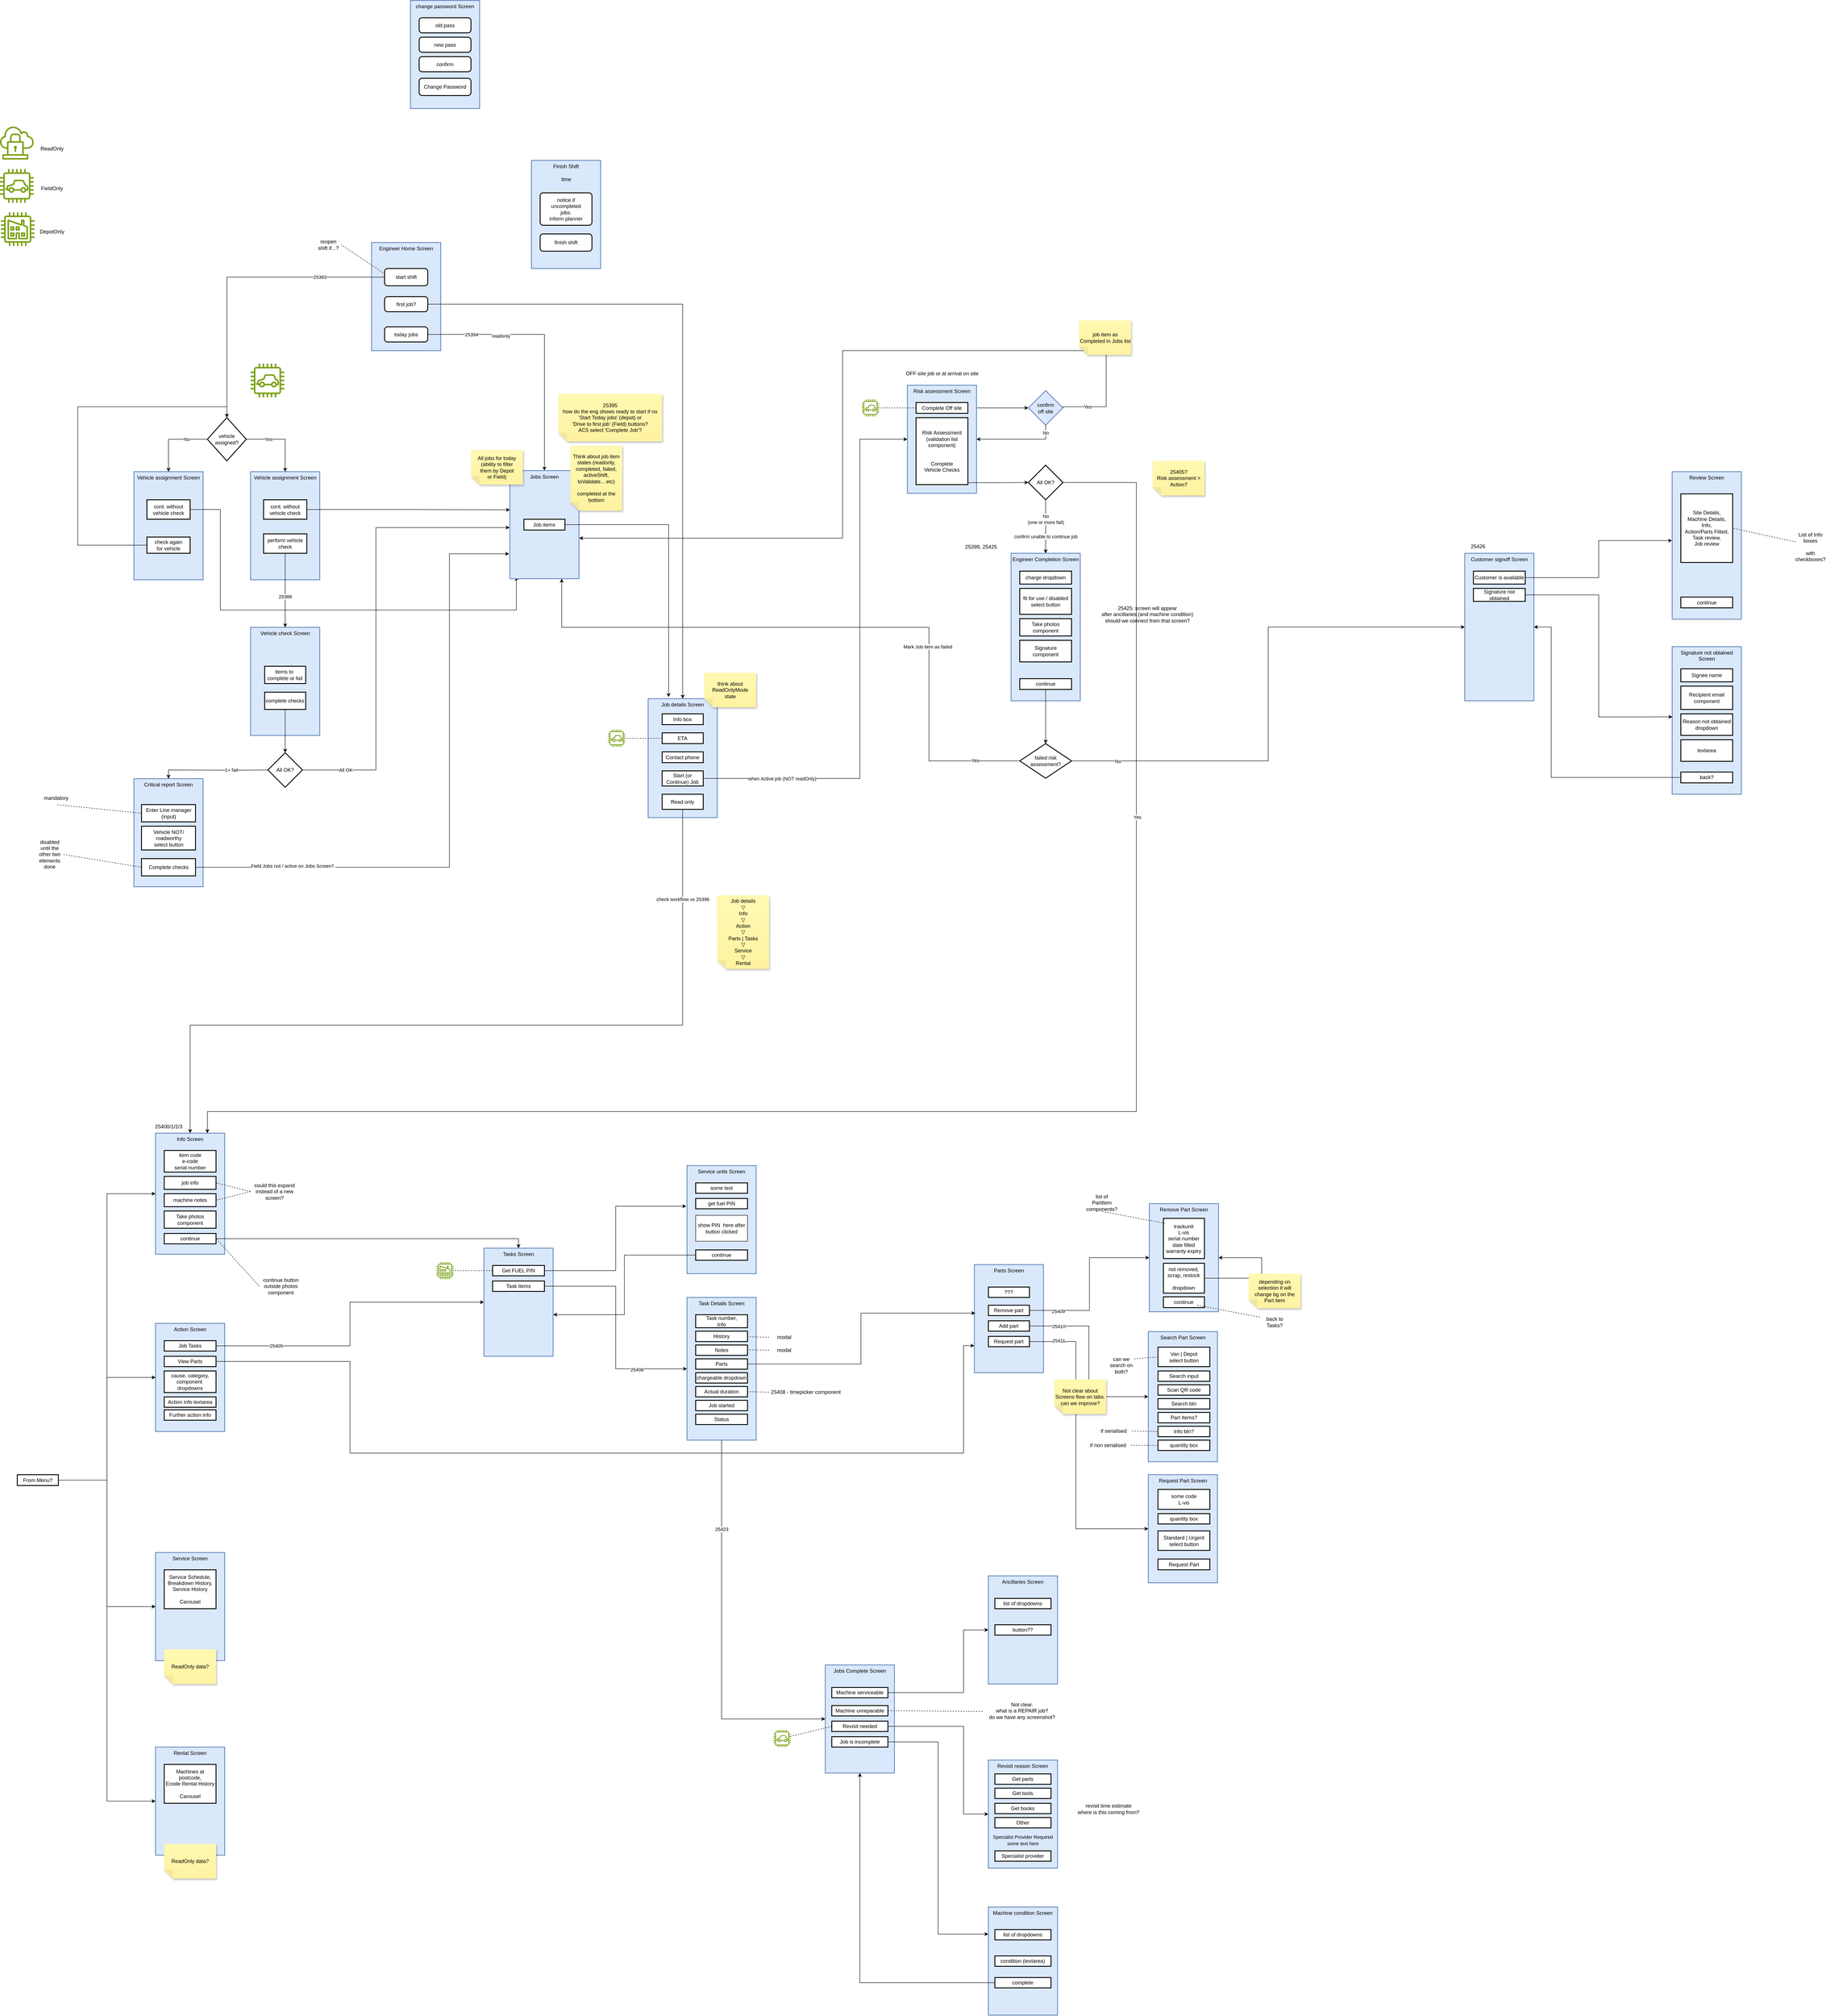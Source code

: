 <mxfile version="22.1.7" type="github">
  <diagram id="kgpKYQtTHZ0yAKxKKP6v" name="Page-1">
    <mxGraphModel dx="1387" dy="3028" grid="1" gridSize="10" guides="1" tooltips="1" connect="1" arrows="1" fold="1" page="1" pageScale="1" pageWidth="850" pageHeight="1100" math="0" shadow="0">
      <root>
        <mxCell id="0" />
        <mxCell id="1" parent="0" />
        <mxCell id="3YgIs-ONGYep-g5zf4NA-100" value="Critical report Screen" style="whiteSpace=wrap;html=1;strokeWidth=2;fillColor=#dae8fc;strokeColor=#6c8ebf;verticalAlign=top;" parent="1" vertex="1">
          <mxGeometry x="1720.005" y="1150" width="160" height="250" as="geometry" />
        </mxCell>
        <mxCell id="3YgIs-ONGYep-g5zf4NA-98" value="Vehicle check Screen" style="whiteSpace=wrap;html=1;strokeWidth=2;fillColor=#dae8fc;strokeColor=#6c8ebf;verticalAlign=top;" parent="1" vertex="1">
          <mxGeometry x="1990.005" y="800" width="160" height="250" as="geometry" />
        </mxCell>
        <mxCell id="3YgIs-ONGYep-g5zf4NA-44" value="Vehicle assignment Screen" style="whiteSpace=wrap;html=1;strokeWidth=2;fillColor=#dae8fc;strokeColor=#6c8ebf;verticalAlign=top;" parent="1" vertex="1">
          <mxGeometry x="1720" y="440" width="160" height="250" as="geometry" />
        </mxCell>
        <mxCell id="3YgIs-ONGYep-g5zf4NA-84" value="Engineer Home Screen" style="whiteSpace=wrap;html=1;strokeWidth=2;fillColor=#dae8fc;strokeColor=#6c8ebf;verticalAlign=top;" parent="1" vertex="1">
          <mxGeometry x="2270" y="-90" width="160" height="250" as="geometry" />
        </mxCell>
        <mxCell id="3YgIs-ONGYep-g5zf4NA-24" value="" style="edgeStyle=orthogonalEdgeStyle;rounded=0;orthogonalLoop=1;jettySize=auto;html=1;" parent="1" source="3YgIs-ONGYep-g5zf4NA-28" target="3YgIs-ONGYep-g5zf4NA-29" edge="1">
          <mxGeometry relative="1" as="geometry" />
        </mxCell>
        <mxCell id="3YgIs-ONGYep-g5zf4NA-25" value="Yes" style="edgeLabel;html=1;align=center;verticalAlign=middle;resizable=0;points=[];" parent="3YgIs-ONGYep-g5zf4NA-24" vertex="1" connectable="0">
          <mxGeometry x="-0.125" y="-1" relative="1" as="geometry">
            <mxPoint x="-21" y="-1" as="offset" />
          </mxGeometry>
        </mxCell>
        <mxCell id="3YgIs-ONGYep-g5zf4NA-26" style="edgeStyle=orthogonalEdgeStyle;rounded=0;orthogonalLoop=1;jettySize=auto;html=1;entryX=0.5;entryY=0;entryDx=0;entryDy=0;" parent="1" source="3YgIs-ONGYep-g5zf4NA-28" target="3YgIs-ONGYep-g5zf4NA-44" edge="1">
          <mxGeometry relative="1" as="geometry">
            <Array as="points">
              <mxPoint x="1800" y="365" />
            </Array>
          </mxGeometry>
        </mxCell>
        <mxCell id="3YgIs-ONGYep-g5zf4NA-27" value="No" style="edgeLabel;html=1;align=center;verticalAlign=middle;resizable=0;points=[];" parent="3YgIs-ONGYep-g5zf4NA-26" vertex="1" connectable="0">
          <mxGeometry x="-0.298" y="2" relative="1" as="geometry">
            <mxPoint x="10" y="-2" as="offset" />
          </mxGeometry>
        </mxCell>
        <mxCell id="3YgIs-ONGYep-g5zf4NA-28" value="vehicle&lt;br&gt;assigned?" style="strokeWidth=2;html=1;shape=mxgraph.flowchart.decision;whiteSpace=wrap;" parent="1" vertex="1">
          <mxGeometry x="1890" y="315" width="90" height="100" as="geometry" />
        </mxCell>
        <mxCell id="3YgIs-ONGYep-g5zf4NA-29" value="Vehicle assignment Screen" style="whiteSpace=wrap;html=1;strokeWidth=2;fillColor=#dae8fc;strokeColor=#6c8ebf;verticalAlign=top;" parent="1" vertex="1">
          <mxGeometry x="1990.0" y="440" width="160" height="250" as="geometry" />
        </mxCell>
        <mxCell id="3YgIs-ONGYep-g5zf4NA-30" style="edgeStyle=orthogonalEdgeStyle;rounded=0;orthogonalLoop=1;jettySize=auto;html=1;entryX=0.129;entryY=1.003;entryDx=0;entryDy=0;exitX=1;exitY=0.5;exitDx=0;exitDy=0;entryPerimeter=0;" parent="1" source="3YgIs-ONGYep-g5zf4NA-31" target="3YgIs-ONGYep-g5zf4NA-56" edge="1">
          <mxGeometry relative="1" as="geometry">
            <Array as="points">
              <mxPoint x="1920" y="527" />
              <mxPoint x="1920" y="760" />
              <mxPoint x="2605" y="760" />
              <mxPoint x="2605" y="690" />
              <mxPoint x="2606" y="690" />
            </Array>
            <mxPoint x="1880.0" y="520" as="sourcePoint" />
            <mxPoint x="2344.84" y="612.5" as="targetPoint" />
          </mxGeometry>
        </mxCell>
        <mxCell id="3YgIs-ONGYep-g5zf4NA-31" value="cont. without&lt;br&gt;vehicle check" style="whiteSpace=wrap;html=1;strokeWidth=2;" parent="1" vertex="1">
          <mxGeometry x="1749.94" y="505" width="100.11" height="45" as="geometry" />
        </mxCell>
        <mxCell id="3YgIs-ONGYep-g5zf4NA-36" value="start shift" style="rounded=1;whiteSpace=wrap;html=1;absoluteArcSize=1;arcSize=14;strokeWidth=2;" parent="1" vertex="1">
          <mxGeometry x="2300" y="-30" width="100" height="40" as="geometry" />
        </mxCell>
        <mxCell id="3YgIs-ONGYep-g5zf4NA-37" value="today jobs" style="rounded=1;whiteSpace=wrap;html=1;absoluteArcSize=1;arcSize=14;strokeWidth=2;" parent="1" vertex="1">
          <mxGeometry x="2300" y="105" width="100" height="35" as="geometry" />
        </mxCell>
        <mxCell id="3YgIs-ONGYep-g5zf4NA-38" style="edgeStyle=orthogonalEdgeStyle;rounded=0;orthogonalLoop=1;jettySize=auto;html=1;entryX=0.5;entryY=0;entryDx=0;entryDy=0;" parent="1" source="3YgIs-ONGYep-g5zf4NA-39" target="3YgIs-ONGYep-g5zf4NA-101" edge="1">
          <mxGeometry relative="1" as="geometry">
            <mxPoint x="2770" y="820" as="targetPoint" />
          </mxGeometry>
        </mxCell>
        <mxCell id="3YgIs-ONGYep-g5zf4NA-39" value="first job?" style="rounded=1;whiteSpace=wrap;html=1;absoluteArcSize=1;arcSize=14;strokeWidth=2;" parent="1" vertex="1">
          <mxGeometry x="2300" y="35" width="100" height="35" as="geometry" />
        </mxCell>
        <mxCell id="3YgIs-ONGYep-g5zf4NA-41" style="edgeStyle=orthogonalEdgeStyle;rounded=0;orthogonalLoop=1;jettySize=auto;html=1;entryX=0.5;entryY=0;entryDx=0;entryDy=0;entryPerimeter=0;" parent="1" source="3YgIs-ONGYep-g5zf4NA-36" target="3YgIs-ONGYep-g5zf4NA-28" edge="1">
          <mxGeometry relative="1" as="geometry" />
        </mxCell>
        <mxCell id="3YgIs-ONGYep-g5zf4NA-269" value="25383" style="edgeLabel;html=1;align=center;verticalAlign=middle;resizable=0;points=[];" parent="3YgIs-ONGYep-g5zf4NA-41" vertex="1" connectable="0">
          <mxGeometry x="-0.554" y="-4" relative="1" as="geometry">
            <mxPoint x="4" y="4" as="offset" />
          </mxGeometry>
        </mxCell>
        <mxCell id="3YgIs-ONGYep-g5zf4NA-49" style="edgeStyle=orthogonalEdgeStyle;rounded=0;orthogonalLoop=1;jettySize=auto;html=1;entryX=0.5;entryY=0;entryDx=0;entryDy=0;" parent="1" source="3YgIs-ONGYep-g5zf4NA-50" target="3YgIs-ONGYep-g5zf4NA-98" edge="1">
          <mxGeometry relative="1" as="geometry">
            <mxPoint x="2049.89" y="800" as="targetPoint" />
          </mxGeometry>
        </mxCell>
        <mxCell id="3YgIs-ONGYep-g5zf4NA-270" value="25386" style="edgeLabel;html=1;align=center;verticalAlign=middle;resizable=0;points=[];" parent="3YgIs-ONGYep-g5zf4NA-49" vertex="1" connectable="0">
          <mxGeometry x="0.173" relative="1" as="geometry">
            <mxPoint as="offset" />
          </mxGeometry>
        </mxCell>
        <mxCell id="3YgIs-ONGYep-g5zf4NA-50" value="perform vehicle &lt;br&gt;check" style="whiteSpace=wrap;html=1;strokeWidth=2;" parent="1" vertex="1">
          <mxGeometry x="2019.95" y="583.75" width="100.11" height="45" as="geometry" />
        </mxCell>
        <mxCell id="3YgIs-ONGYep-g5zf4NA-51" style="edgeStyle=orthogonalEdgeStyle;rounded=0;orthogonalLoop=1;jettySize=auto;html=1;exitX=0;exitY=0.5;exitDx=0;exitDy=0;entryX=0.5;entryY=0;entryDx=0;entryDy=0;entryPerimeter=0;" parent="1" source="3YgIs-ONGYep-g5zf4NA-52" target="3YgIs-ONGYep-g5zf4NA-28" edge="1">
          <mxGeometry relative="1" as="geometry">
            <mxPoint x="1910" y="310" as="targetPoint" />
            <Array as="points">
              <mxPoint x="1590" y="610" />
              <mxPoint x="1590" y="290" />
              <mxPoint x="1935" y="290" />
            </Array>
          </mxGeometry>
        </mxCell>
        <mxCell id="3YgIs-ONGYep-g5zf4NA-52" value="check again&lt;br&gt;for vehicle" style="whiteSpace=wrap;html=1;strokeWidth=2;" parent="1" vertex="1">
          <mxGeometry x="1749.94" y="591.25" width="100.11" height="37.5" as="geometry" />
        </mxCell>
        <mxCell id="3YgIs-ONGYep-g5zf4NA-55" style="edgeStyle=orthogonalEdgeStyle;rounded=0;orthogonalLoop=1;jettySize=auto;html=1;entryX=0.5;entryY=0;entryDx=0;entryDy=0;" parent="1" source="3YgIs-ONGYep-g5zf4NA-37" target="3YgIs-ONGYep-g5zf4NA-56" edge="1">
          <mxGeometry relative="1" as="geometry">
            <mxPoint x="2374.89" y="315" as="targetPoint" />
          </mxGeometry>
        </mxCell>
        <mxCell id="3YgIs-ONGYep-g5zf4NA-272" value="25394" style="edgeLabel;html=1;align=center;verticalAlign=middle;resizable=0;points=[];" parent="3YgIs-ONGYep-g5zf4NA-55" vertex="1" connectable="0">
          <mxGeometry x="-0.654" relative="1" as="geometry">
            <mxPoint as="offset" />
          </mxGeometry>
        </mxCell>
        <mxCell id="-7NnhKuykJQYkkIdTVxq-1" value="readonly" style="edgeLabel;html=1;align=center;verticalAlign=middle;resizable=0;points=[];" parent="3YgIs-ONGYep-g5zf4NA-55" vertex="1" connectable="0">
          <mxGeometry x="-0.424" y="-3" relative="1" as="geometry">
            <mxPoint as="offset" />
          </mxGeometry>
        </mxCell>
        <mxCell id="3YgIs-ONGYep-g5zf4NA-56" value="Jobs Screen" style="whiteSpace=wrap;html=1;strokeWidth=2;fillColor=#dae8fc;strokeColor=#6c8ebf;verticalAlign=top;" parent="1" vertex="1">
          <mxGeometry x="2590" y="437.5" width="160" height="250" as="geometry" />
        </mxCell>
        <mxCell id="3YgIs-ONGYep-g5zf4NA-57" value="All jobs for today&lt;br&gt;(ability to filter&lt;br&gt;them by Depot&lt;br&gt;or Field)" style="shape=note;whiteSpace=wrap;html=1;backgroundOutline=1;fontColor=#000000;darkOpacity=0.05;fillColor=#FFF9B2;strokeColor=none;fillStyle=solid;direction=west;gradientDirection=north;gradientColor=#FFF2A1;shadow=1;size=20;pointerEvents=1;" parent="1" vertex="1">
          <mxGeometry x="2500.0" y="390" width="120" height="80" as="geometry" />
        </mxCell>
        <mxCell id="3YgIs-ONGYep-g5zf4NA-64" value="Job items" style="whiteSpace=wrap;html=1;strokeWidth=2;" parent="1" vertex="1">
          <mxGeometry x="2622.45" y="550" width="95.11" height="25" as="geometry" />
        </mxCell>
        <mxCell id="3YgIs-ONGYep-g5zf4NA-67" value="" style="edgeStyle=orthogonalEdgeStyle;rounded=0;orthogonalLoop=1;jettySize=auto;html=1;entryX=0.5;entryY=0;entryDx=0;entryDy=0;" parent="1" target="3YgIs-ONGYep-g5zf4NA-100" edge="1">
          <mxGeometry relative="1" as="geometry">
            <mxPoint x="2030" y="1130" as="sourcePoint" />
            <mxPoint x="1790" y="1090" as="targetPoint" />
          </mxGeometry>
        </mxCell>
        <mxCell id="3YgIs-ONGYep-g5zf4NA-68" value="1+ fail" style="edgeLabel;html=1;align=center;verticalAlign=middle;resizable=0;points=[];" parent="3YgIs-ONGYep-g5zf4NA-67" vertex="1" connectable="0">
          <mxGeometry x="0.037" y="1" relative="1" as="geometry">
            <mxPoint x="44" y="-1" as="offset" />
          </mxGeometry>
        </mxCell>
        <mxCell id="3YgIs-ONGYep-g5zf4NA-69" style="edgeStyle=orthogonalEdgeStyle;rounded=0;orthogonalLoop=1;jettySize=auto;html=1;exitX=1;exitY=0.5;exitDx=0;exitDy=0;entryX=-0.003;entryY=0.527;entryDx=0;entryDy=0;entryPerimeter=0;" parent="1" source="3YgIs-ONGYep-g5zf4NA-124" target="3YgIs-ONGYep-g5zf4NA-56" edge="1">
          <mxGeometry relative="1" as="geometry">
            <Array as="points">
              <mxPoint x="2280" y="1130" />
              <mxPoint x="2280" y="569" />
            </Array>
            <mxPoint x="2110" y="980" as="sourcePoint" />
            <mxPoint x="2580" y="570" as="targetPoint" />
          </mxGeometry>
        </mxCell>
        <mxCell id="3YgIs-ONGYep-g5zf4NA-70" value="All OK" style="edgeLabel;html=1;align=center;verticalAlign=middle;resizable=0;points=[];" parent="3YgIs-ONGYep-g5zf4NA-69" vertex="1" connectable="0">
          <mxGeometry x="-0.88" relative="1" as="geometry">
            <mxPoint x="37" as="offset" />
          </mxGeometry>
        </mxCell>
        <mxCell id="3YgIs-ONGYep-g5zf4NA-81" style="edgeStyle=orthogonalEdgeStyle;rounded=0;orthogonalLoop=1;jettySize=auto;html=1;exitX=1;exitY=0.5;exitDx=0;exitDy=0;entryX=-0.011;entryY=0.77;entryDx=0;entryDy=0;entryPerimeter=0;" parent="1" source="3YgIs-ONGYep-g5zf4NA-82" target="3YgIs-ONGYep-g5zf4NA-56" edge="1">
          <mxGeometry relative="1" as="geometry">
            <Array as="points">
              <mxPoint x="2450" y="1355" />
              <mxPoint x="2450" y="630" />
            </Array>
            <mxPoint x="2500" y="620" as="targetPoint" />
          </mxGeometry>
        </mxCell>
        <mxCell id="3YgIs-ONGYep-g5zf4NA-277" value="Field Jobs not / active on Jobs Screen?&amp;nbsp;" style="edgeLabel;html=1;align=center;verticalAlign=middle;resizable=0;points=[];" parent="3YgIs-ONGYep-g5zf4NA-81" vertex="1" connectable="0">
          <mxGeometry x="-0.689" y="3" relative="1" as="geometry">
            <mxPoint as="offset" />
          </mxGeometry>
        </mxCell>
        <mxCell id="3YgIs-ONGYep-g5zf4NA-85" value="cont. without&lt;br&gt;vehicle check" style="whiteSpace=wrap;html=1;strokeWidth=2;" parent="1" vertex="1">
          <mxGeometry x="2019.95" y="505" width="100.11" height="45" as="geometry" />
        </mxCell>
        <mxCell id="3YgIs-ONGYep-g5zf4NA-86" value="items to&amp;nbsp;&lt;br&gt;complete or fail" style="whiteSpace=wrap;html=1;strokeWidth=2;" parent="1" vertex="1">
          <mxGeometry x="2022.45" y="890" width="95.11" height="40" as="geometry" />
        </mxCell>
        <mxCell id="3YgIs-ONGYep-g5zf4NA-125" value="" style="edgeStyle=orthogonalEdgeStyle;rounded=0;orthogonalLoop=1;jettySize=auto;html=1;" parent="1" source="3YgIs-ONGYep-g5zf4NA-87" target="3YgIs-ONGYep-g5zf4NA-124" edge="1">
          <mxGeometry relative="1" as="geometry" />
        </mxCell>
        <mxCell id="3YgIs-ONGYep-g5zf4NA-87" value="complete checks" style="whiteSpace=wrap;html=1;strokeWidth=2;" parent="1" vertex="1">
          <mxGeometry x="2022.45" y="950" width="95.11" height="40" as="geometry" />
        </mxCell>
        <mxCell id="3YgIs-ONGYep-g5zf4NA-99" style="edgeStyle=orthogonalEdgeStyle;rounded=0;orthogonalLoop=1;jettySize=auto;html=1;entryX=0.001;entryY=0.363;entryDx=0;entryDy=0;entryPerimeter=0;" parent="1" source="3YgIs-ONGYep-g5zf4NA-85" target="3YgIs-ONGYep-g5zf4NA-56" edge="1">
          <mxGeometry relative="1" as="geometry" />
        </mxCell>
        <mxCell id="3YgIs-ONGYep-g5zf4NA-80" value="Vehicle NOT/&lt;br&gt;roadworthy&lt;br&gt;select button" style="whiteSpace=wrap;html=1;strokeWidth=2;" parent="1" vertex="1">
          <mxGeometry x="1737.5" y="1260" width="125" height="55" as="geometry" />
        </mxCell>
        <mxCell id="3YgIs-ONGYep-g5zf4NA-82" value="Complete checks" style="whiteSpace=wrap;html=1;strokeWidth=2;" parent="1" vertex="1">
          <mxGeometry x="1737.5" y="1335" width="125" height="40" as="geometry" />
        </mxCell>
        <mxCell id="3YgIs-ONGYep-g5zf4NA-101" value="Job details Screen" style="whiteSpace=wrap;html=1;strokeWidth=2;fillColor=#dae8fc;strokeColor=#6c8ebf;verticalAlign=top;" parent="1" vertex="1">
          <mxGeometry x="2910" y="965" width="160" height="275" as="geometry" />
        </mxCell>
        <mxCell id="3YgIs-ONGYep-g5zf4NA-102" style="edgeStyle=orthogonalEdgeStyle;rounded=0;orthogonalLoop=1;jettySize=auto;html=1;entryX=0.296;entryY=-0.013;entryDx=0;entryDy=0;entryPerimeter=0;" parent="1" source="3YgIs-ONGYep-g5zf4NA-64" target="3YgIs-ONGYep-g5zf4NA-101" edge="1">
          <mxGeometry relative="1" as="geometry" />
        </mxCell>
        <mxCell id="3YgIs-ONGYep-g5zf4NA-103" value="think about ReadOnlyMode&lt;br&gt;state" style="shape=note;whiteSpace=wrap;html=1;backgroundOutline=1;fontColor=#000000;darkOpacity=0.05;fillColor=#FFF9B2;strokeColor=none;fillStyle=solid;direction=west;gradientDirection=north;gradientColor=#FFF2A1;shadow=1;size=20;pointerEvents=1;" parent="1" vertex="1">
          <mxGeometry x="3040.0" y="905" width="120" height="80" as="geometry" />
        </mxCell>
        <mxCell id="3YgIs-ONGYep-g5zf4NA-104" value="Info Screen" style="whiteSpace=wrap;html=1;strokeWidth=2;fillColor=#dae8fc;strokeColor=#6c8ebf;verticalAlign=top;" parent="1" vertex="1">
          <mxGeometry x="1770" y="1970" width="160" height="280" as="geometry" />
        </mxCell>
        <mxCell id="3YgIs-ONGYep-g5zf4NA-105" value="Engineer Completion Screen" style="whiteSpace=wrap;html=1;strokeWidth=2;fillColor=#dae8fc;strokeColor=#6c8ebf;verticalAlign=top;" parent="1" vertex="1">
          <mxGeometry x="3750" y="628.75" width="160" height="341.25" as="geometry" />
        </mxCell>
        <mxCell id="3YgIs-ONGYep-g5zf4NA-118" value="" style="edgeStyle=orthogonalEdgeStyle;rounded=0;orthogonalLoop=1;jettySize=auto;html=1;exitX=1;exitY=0.5;exitDx=0;exitDy=0;" parent="1" source="3YgIs-ONGYep-g5zf4NA-115" target="3YgIs-ONGYep-g5zf4NA-117" edge="1">
          <mxGeometry relative="1" as="geometry" />
        </mxCell>
        <mxCell id="3YgIs-ONGYep-g5zf4NA-106" value="Risk assessment Screen" style="whiteSpace=wrap;html=1;strokeWidth=2;fillColor=#dae8fc;strokeColor=#6c8ebf;verticalAlign=top;" parent="1" vertex="1">
          <mxGeometry x="3510" y="240" width="160" height="250" as="geometry" />
        </mxCell>
        <mxCell id="3YgIs-ONGYep-g5zf4NA-109" value="OFF-site job or at arrival on site" style="text;html=1;align=center;verticalAlign=middle;resizable=0;points=[];autosize=1;strokeColor=none;fillColor=none;" parent="1" vertex="1">
          <mxGeometry x="3495" y="198" width="190" height="30" as="geometry" />
        </mxCell>
        <mxCell id="3YgIs-ONGYep-g5zf4NA-110" value="Info box" style="whiteSpace=wrap;html=1;strokeWidth=2;" parent="1" vertex="1">
          <mxGeometry x="2942.45" y="1000" width="95.11" height="25" as="geometry" />
        </mxCell>
        <mxCell id="3YgIs-ONGYep-g5zf4NA-111" value="ETA" style="whiteSpace=wrap;html=1;strokeWidth=2;" parent="1" vertex="1">
          <mxGeometry x="2942.45" y="1044" width="95.11" height="25" as="geometry" />
        </mxCell>
        <mxCell id="3YgIs-ONGYep-g5zf4NA-112" value="Contact phone" style="whiteSpace=wrap;html=1;strokeWidth=2;" parent="1" vertex="1">
          <mxGeometry x="2942.45" y="1088" width="95.11" height="25" as="geometry" />
        </mxCell>
        <mxCell id="3YgIs-ONGYep-g5zf4NA-114" style="edgeStyle=orthogonalEdgeStyle;rounded=0;orthogonalLoop=1;jettySize=auto;html=1;entryX=0;entryY=0.5;entryDx=0;entryDy=0;exitX=1;exitY=0.5;exitDx=0;exitDy=0;" parent="1" source="3YgIs-ONGYep-g5zf4NA-113" target="3YgIs-ONGYep-g5zf4NA-106" edge="1">
          <mxGeometry relative="1" as="geometry">
            <Array as="points">
              <mxPoint x="3400" y="1150" />
              <mxPoint x="3400" y="365" />
            </Array>
          </mxGeometry>
        </mxCell>
        <mxCell id="3YgIs-ONGYep-g5zf4NA-282" value="when Active job (NOT readOnly)" style="edgeLabel;html=1;align=center;verticalAlign=middle;resizable=0;points=[];" parent="3YgIs-ONGYep-g5zf4NA-114" vertex="1" connectable="0">
          <mxGeometry x="-0.787" y="-1" relative="1" as="geometry">
            <mxPoint x="48" y="-1" as="offset" />
          </mxGeometry>
        </mxCell>
        <mxCell id="3YgIs-ONGYep-g5zf4NA-113" value="Start (or Continue) Job" style="whiteSpace=wrap;html=1;strokeWidth=2;" parent="1" vertex="1">
          <mxGeometry x="2942.45" y="1132" width="95.11" height="35" as="geometry" />
        </mxCell>
        <mxCell id="3YgIs-ONGYep-g5zf4NA-115" value="Complete Off site&lt;br&gt;" style="whiteSpace=wrap;html=1;strokeWidth=2;" parent="1" vertex="1">
          <mxGeometry x="3530" y="280" width="120" height="25" as="geometry" />
        </mxCell>
        <mxCell id="3YgIs-ONGYep-g5zf4NA-116" value="Risk Assessment&lt;br&gt;(validation list&lt;br&gt;component)&lt;br&gt;&lt;br&gt;&lt;br&gt;Complete &lt;br&gt;Vehicle&amp;nbsp;Checks" style="whiteSpace=wrap;html=1;strokeWidth=2;" parent="1" vertex="1">
          <mxGeometry x="3530" y="315" width="120" height="155" as="geometry" />
        </mxCell>
        <mxCell id="3YgIs-ONGYep-g5zf4NA-117" value="confirm &lt;br&gt;off site" style="rhombus;whiteSpace=wrap;html=1;verticalAlign=middle;fillColor=#dae8fc;strokeColor=#6c8ebf;strokeWidth=2;" parent="1" vertex="1">
          <mxGeometry x="3790" y="252.5" width="80" height="80" as="geometry" />
        </mxCell>
        <mxCell id="3YgIs-ONGYep-g5zf4NA-119" style="edgeStyle=orthogonalEdgeStyle;rounded=0;orthogonalLoop=1;jettySize=auto;html=1;entryX=1;entryY=0.5;entryDx=0;entryDy=0;exitX=0.5;exitY=1;exitDx=0;exitDy=0;" parent="1" source="3YgIs-ONGYep-g5zf4NA-117" target="3YgIs-ONGYep-g5zf4NA-106" edge="1">
          <mxGeometry relative="1" as="geometry">
            <Array as="points">
              <mxPoint x="3830" y="365" />
            </Array>
          </mxGeometry>
        </mxCell>
        <mxCell id="3YgIs-ONGYep-g5zf4NA-120" value="No" style="edgeLabel;html=1;align=center;verticalAlign=middle;resizable=0;points=[];" parent="3YgIs-ONGYep-g5zf4NA-119" vertex="1" connectable="0">
          <mxGeometry x="0.064" y="3" relative="1" as="geometry">
            <mxPoint x="70" y="-18" as="offset" />
          </mxGeometry>
        </mxCell>
        <mxCell id="3YgIs-ONGYep-g5zf4NA-121" style="edgeStyle=orthogonalEdgeStyle;rounded=0;orthogonalLoop=1;jettySize=auto;html=1;entryX=1.002;entryY=0.625;entryDx=0;entryDy=0;entryPerimeter=0;exitX=1;exitY=0.5;exitDx=0;exitDy=0;" parent="1" source="3YgIs-ONGYep-g5zf4NA-117" target="3YgIs-ONGYep-g5zf4NA-56" edge="1">
          <mxGeometry relative="1" as="geometry">
            <Array as="points">
              <mxPoint x="3870" y="290" />
              <mxPoint x="3970" y="290" />
              <mxPoint x="3970" y="160" />
              <mxPoint x="3360" y="160" />
              <mxPoint x="3360" y="594" />
            </Array>
          </mxGeometry>
        </mxCell>
        <mxCell id="3YgIs-ONGYep-g5zf4NA-122" value="Yes" style="edgeLabel;html=1;align=center;verticalAlign=middle;resizable=0;points=[];" parent="3YgIs-ONGYep-g5zf4NA-121" vertex="1" connectable="0">
          <mxGeometry x="-0.937" relative="1" as="geometry">
            <mxPoint as="offset" />
          </mxGeometry>
        </mxCell>
        <mxCell id="3YgIs-ONGYep-g5zf4NA-123" value="job item as Completed in Jobs list" style="shape=note;whiteSpace=wrap;html=1;backgroundOutline=1;fontColor=#000000;darkOpacity=0.05;fillColor=#FFF9B2;strokeColor=none;fillStyle=solid;direction=west;gradientDirection=north;gradientColor=#FFF2A1;shadow=1;size=20;pointerEvents=1;" parent="1" vertex="1">
          <mxGeometry x="3907.56" y="90" width="120" height="80" as="geometry" />
        </mxCell>
        <mxCell id="3YgIs-ONGYep-g5zf4NA-124" value="All OK?" style="rhombus;whiteSpace=wrap;html=1;strokeWidth=2;" parent="1" vertex="1">
          <mxGeometry x="2030.005" y="1090" width="80" height="80" as="geometry" />
        </mxCell>
        <mxCell id="3YgIs-ONGYep-g5zf4NA-127" style="edgeStyle=orthogonalEdgeStyle;rounded=0;orthogonalLoop=1;jettySize=auto;html=1;entryX=0;entryY=0.5;entryDx=0;entryDy=0;exitX=1.01;exitY=0.971;exitDx=0;exitDy=0;exitPerimeter=0;" parent="1" source="3YgIs-ONGYep-g5zf4NA-116" target="3YgIs-ONGYep-g5zf4NA-126" edge="1">
          <mxGeometry relative="1" as="geometry">
            <mxPoint x="3589.75" y="468.75" as="sourcePoint" />
            <mxPoint x="3589.75" y="628.755" as="targetPoint" />
          </mxGeometry>
        </mxCell>
        <mxCell id="3YgIs-ONGYep-g5zf4NA-131" style="edgeStyle=orthogonalEdgeStyle;rounded=0;orthogonalLoop=1;jettySize=auto;html=1;entryX=0.75;entryY=0;entryDx=0;entryDy=0;" parent="1" source="3YgIs-ONGYep-g5zf4NA-126" target="3YgIs-ONGYep-g5zf4NA-104" edge="1">
          <mxGeometry relative="1" as="geometry">
            <Array as="points">
              <mxPoint x="4040" y="465" />
              <mxPoint x="4040" y="1920" />
              <mxPoint x="1890" y="1920" />
            </Array>
          </mxGeometry>
        </mxCell>
        <mxCell id="3YgIs-ONGYep-g5zf4NA-143" value="Yes" style="edgeLabel;html=1;align=center;verticalAlign=middle;resizable=0;points=[];" parent="3YgIs-ONGYep-g5zf4NA-131" vertex="1" connectable="0">
          <mxGeometry x="-0.508" y="3" relative="1" as="geometry">
            <mxPoint x="-1" y="3" as="offset" />
          </mxGeometry>
        </mxCell>
        <mxCell id="3YgIs-ONGYep-g5zf4NA-126" value="All OK?" style="rhombus;whiteSpace=wrap;html=1;strokeWidth=2;" parent="1" vertex="1">
          <mxGeometry x="3790.005" y="425" width="80" height="80" as="geometry" />
        </mxCell>
        <mxCell id="3YgIs-ONGYep-g5zf4NA-128" style="edgeStyle=orthogonalEdgeStyle;rounded=0;orthogonalLoop=1;jettySize=auto;html=1;entryX=0.5;entryY=0;entryDx=0;entryDy=0;exitX=0.5;exitY=1;exitDx=0;exitDy=0;" parent="1" source="3YgIs-ONGYep-g5zf4NA-126" target="3YgIs-ONGYep-g5zf4NA-105" edge="1">
          <mxGeometry relative="1" as="geometry" />
        </mxCell>
        <mxCell id="3YgIs-ONGYep-g5zf4NA-130" value="confirm unable to continue job" style="edgeLabel;html=1;align=center;verticalAlign=middle;resizable=0;points=[];" parent="3YgIs-ONGYep-g5zf4NA-128" vertex="1" connectable="0">
          <mxGeometry x="-0.02" y="-1" relative="1" as="geometry">
            <mxPoint x="1" y="24" as="offset" />
          </mxGeometry>
        </mxCell>
        <mxCell id="3YgIs-ONGYep-g5zf4NA-291" value="No&lt;br&gt;(one or more fail)" style="edgeLabel;html=1;align=center;verticalAlign=middle;resizable=0;points=[];" parent="3YgIs-ONGYep-g5zf4NA-128" vertex="1" connectable="0">
          <mxGeometry x="-0.81" y="3" relative="1" as="geometry">
            <mxPoint x="-3" y="33" as="offset" />
          </mxGeometry>
        </mxCell>
        <mxCell id="3YgIs-ONGYep-g5zf4NA-132" value="Signature&lt;br&gt;component" style="whiteSpace=wrap;html=1;strokeWidth=2;" parent="1" vertex="1">
          <mxGeometry x="3770" y="830" width="120" height="50" as="geometry" />
        </mxCell>
        <mxCell id="3YgIs-ONGYep-g5zf4NA-134" style="edgeStyle=orthogonalEdgeStyle;rounded=0;orthogonalLoop=1;jettySize=auto;html=1;entryX=0.75;entryY=1;entryDx=0;entryDy=0;exitX=0;exitY=0.5;exitDx=0;exitDy=0;" parent="1" source="3YgIs-ONGYep-g5zf4NA-294" target="3YgIs-ONGYep-g5zf4NA-56" edge="1">
          <mxGeometry relative="1" as="geometry">
            <mxPoint x="2690" y="760" as="targetPoint" />
            <mxPoint x="3620" y="730" as="sourcePoint" />
            <Array as="points">
              <mxPoint x="3560" y="1109" />
              <mxPoint x="3560" y="800" />
              <mxPoint x="2710" y="800" />
            </Array>
          </mxGeometry>
        </mxCell>
        <mxCell id="3YgIs-ONGYep-g5zf4NA-296" value="Mark Job item as failed" style="edgeLabel;html=1;align=center;verticalAlign=middle;resizable=0;points=[];" parent="3YgIs-ONGYep-g5zf4NA-134" connectable="0" vertex="1">
          <mxGeometry x="-0.358" y="-1" relative="1" as="geometry">
            <mxPoint x="-4" y="1" as="offset" />
          </mxGeometry>
        </mxCell>
        <mxCell id="ET3vO4DCv7XPphqXGXjE-66" value="Yes" style="edgeLabel;html=1;align=center;verticalAlign=middle;resizable=0;points=[];" vertex="1" connectable="0" parent="3YgIs-ONGYep-g5zf4NA-134">
          <mxGeometry x="-0.861" y="-1" relative="1" as="geometry">
            <mxPoint as="offset" />
          </mxGeometry>
        </mxCell>
        <mxCell id="3YgIs-ONGYep-g5zf4NA-295" value="" style="edgeStyle=orthogonalEdgeStyle;rounded=0;orthogonalLoop=1;jettySize=auto;html=1;exitX=0.5;exitY=1;exitDx=0;exitDy=0;entryX=0.5;entryY=0;entryDx=0;entryDy=0;" parent="1" source="3YgIs-ONGYep-g5zf4NA-133" target="3YgIs-ONGYep-g5zf4NA-294" edge="1">
          <mxGeometry relative="1" as="geometry">
            <Array as="points">
              <mxPoint x="3830" y="1069" />
            </Array>
          </mxGeometry>
        </mxCell>
        <mxCell id="3YgIs-ONGYep-g5zf4NA-133" value="continue" style="whiteSpace=wrap;html=1;strokeWidth=2;" parent="1" vertex="1">
          <mxGeometry x="3770" y="918.75" width="120" height="25" as="geometry" />
        </mxCell>
        <mxCell id="3YgIs-ONGYep-g5zf4NA-139" value="" style="endArrow=none;dashed=1;html=1;rounded=0;exitX=0;exitY=0.5;exitDx=0;exitDy=0;" parent="1" target="3YgIs-ONGYep-g5zf4NA-281" edge="1">
          <mxGeometry width="50" height="50" relative="1" as="geometry">
            <mxPoint x="2942.45" y="1056.5" as="sourcePoint" />
            <mxPoint x="2797" y="1029" as="targetPoint" />
          </mxGeometry>
        </mxCell>
        <mxCell id="3YgIs-ONGYep-g5zf4NA-144" value="item code&lt;br&gt;e-code&lt;br&gt;serial number&lt;br&gt;" style="whiteSpace=wrap;html=1;strokeWidth=2;" parent="1" vertex="1">
          <mxGeometry x="1790" y="2010" width="120" height="50" as="geometry" />
        </mxCell>
        <mxCell id="3YgIs-ONGYep-g5zf4NA-145" value="job info" style="whiteSpace=wrap;html=1;strokeWidth=2;" parent="1" vertex="1">
          <mxGeometry x="1790" y="2070" width="120" height="30" as="geometry" />
        </mxCell>
        <mxCell id="3YgIs-ONGYep-g5zf4NA-146" value="machine notes" style="whiteSpace=wrap;html=1;strokeWidth=2;" parent="1" vertex="1">
          <mxGeometry x="1790" y="2110" width="120" height="30" as="geometry" />
        </mxCell>
        <mxCell id="3YgIs-ONGYep-g5zf4NA-147" value="Take photos&lt;br&gt;component" style="whiteSpace=wrap;html=1;strokeWidth=2;" parent="1" vertex="1">
          <mxGeometry x="1790" y="2150" width="120" height="40" as="geometry" />
        </mxCell>
        <mxCell id="3YgIs-ONGYep-g5zf4NA-149" value="Action Screen" style="whiteSpace=wrap;html=1;strokeWidth=2;fillColor=#dae8fc;strokeColor=#6c8ebf;verticalAlign=top;" parent="1" vertex="1">
          <mxGeometry x="1770" y="2410" width="160" height="250" as="geometry" />
        </mxCell>
        <mxCell id="3YgIs-ONGYep-g5zf4NA-177" style="edgeStyle=orthogonalEdgeStyle;rounded=0;orthogonalLoop=1;jettySize=auto;html=1;entryX=0;entryY=0.5;entryDx=0;entryDy=0;" parent="1" source="3YgIs-ONGYep-g5zf4NA-150" target="3YgIs-ONGYep-g5zf4NA-168" edge="1">
          <mxGeometry relative="1" as="geometry" />
        </mxCell>
        <mxCell id="3YgIs-ONGYep-g5zf4NA-255" value="25405" style="edgeLabel;html=1;align=center;verticalAlign=middle;resizable=0;points=[];" parent="3YgIs-ONGYep-g5zf4NA-177" vertex="1" connectable="0">
          <mxGeometry x="-0.616" relative="1" as="geometry">
            <mxPoint as="offset" />
          </mxGeometry>
        </mxCell>
        <mxCell id="3YgIs-ONGYep-g5zf4NA-150" value="Job Tasks" style="whiteSpace=wrap;html=1;strokeWidth=2;" parent="1" vertex="1">
          <mxGeometry x="1790" y="2450" width="120" height="24" as="geometry" />
        </mxCell>
        <mxCell id="3YgIs-ONGYep-g5zf4NA-287" style="edgeStyle=orthogonalEdgeStyle;rounded=0;orthogonalLoop=1;jettySize=auto;html=1;entryX=0;entryY=0.75;entryDx=0;entryDy=0;" parent="1" source="3YgIs-ONGYep-g5zf4NA-151" target="3YgIs-ONGYep-g5zf4NA-192" edge="1">
          <mxGeometry relative="1" as="geometry">
            <Array as="points">
              <mxPoint x="2220" y="2498" />
              <mxPoint x="2220" y="2710" />
              <mxPoint x="3640" y="2710" />
              <mxPoint x="3640" y="2462" />
            </Array>
          </mxGeometry>
        </mxCell>
        <mxCell id="3YgIs-ONGYep-g5zf4NA-151" value="View Parts" style="whiteSpace=wrap;html=1;strokeWidth=2;" parent="1" vertex="1">
          <mxGeometry x="1790" y="2486" width="120" height="24" as="geometry" />
        </mxCell>
        <mxCell id="3YgIs-ONGYep-g5zf4NA-152" value="cause, category, component&amp;nbsp;&lt;br&gt;dropdowns" style="whiteSpace=wrap;html=1;strokeWidth=2;" parent="1" vertex="1">
          <mxGeometry x="1790" y="2520" width="120" height="50" as="geometry" />
        </mxCell>
        <mxCell id="3YgIs-ONGYep-g5zf4NA-153" value="Action info textarea" style="whiteSpace=wrap;html=1;strokeWidth=2;" parent="1" vertex="1">
          <mxGeometry x="1790" y="2580" width="120" height="24" as="geometry" />
        </mxCell>
        <mxCell id="3YgIs-ONGYep-g5zf4NA-154" value="Further action info" style="whiteSpace=wrap;html=1;strokeWidth=2;" parent="1" vertex="1">
          <mxGeometry x="1790" y="2610" width="120" height="24" as="geometry" />
        </mxCell>
        <mxCell id="3YgIs-ONGYep-g5zf4NA-155" value="Service Screen" style="whiteSpace=wrap;html=1;strokeWidth=2;fillColor=#dae8fc;strokeColor=#6c8ebf;verticalAlign=top;" parent="1" vertex="1">
          <mxGeometry x="1770" y="2940" width="160" height="250" as="geometry" />
        </mxCell>
        <mxCell id="3YgIs-ONGYep-g5zf4NA-156" value="Service Schedule,&lt;br&gt;Breakdown History,&lt;br&gt;Service History&lt;br&gt;&lt;br&gt;Carousel" style="whiteSpace=wrap;html=1;strokeWidth=2;" parent="1" vertex="1">
          <mxGeometry x="1790" y="2980" width="120" height="90" as="geometry" />
        </mxCell>
        <mxCell id="3YgIs-ONGYep-g5zf4NA-162" style="edgeStyle=orthogonalEdgeStyle;rounded=0;orthogonalLoop=1;jettySize=auto;html=1;entryX=0;entryY=0.5;entryDx=0;entryDy=0;" parent="1" source="3YgIs-ONGYep-g5zf4NA-161" target="3YgIs-ONGYep-g5zf4NA-104" edge="1">
          <mxGeometry relative="1" as="geometry" />
        </mxCell>
        <mxCell id="3YgIs-ONGYep-g5zf4NA-163" style="edgeStyle=orthogonalEdgeStyle;rounded=0;orthogonalLoop=1;jettySize=auto;html=1;entryX=0;entryY=0.5;entryDx=0;entryDy=0;" parent="1" source="3YgIs-ONGYep-g5zf4NA-161" target="3YgIs-ONGYep-g5zf4NA-149" edge="1">
          <mxGeometry relative="1" as="geometry" />
        </mxCell>
        <mxCell id="3YgIs-ONGYep-g5zf4NA-164" style="edgeStyle=orthogonalEdgeStyle;rounded=0;orthogonalLoop=1;jettySize=auto;html=1;entryX=0;entryY=0.5;entryDx=0;entryDy=0;" parent="1" source="3YgIs-ONGYep-g5zf4NA-161" target="3YgIs-ONGYep-g5zf4NA-155" edge="1">
          <mxGeometry relative="1" as="geometry" />
        </mxCell>
        <mxCell id="3YgIs-ONGYep-g5zf4NA-185" style="edgeStyle=orthogonalEdgeStyle;rounded=0;orthogonalLoop=1;jettySize=auto;html=1;entryX=0;entryY=0.5;entryDx=0;entryDy=0;" parent="1" source="3YgIs-ONGYep-g5zf4NA-161" target="3YgIs-ONGYep-g5zf4NA-165" edge="1">
          <mxGeometry relative="1" as="geometry" />
        </mxCell>
        <mxCell id="3YgIs-ONGYep-g5zf4NA-161" value="From Menu?" style="whiteSpace=wrap;html=1;strokeWidth=2;" parent="1" vertex="1">
          <mxGeometry x="1450.0" y="2760" width="95.11" height="25" as="geometry" />
        </mxCell>
        <mxCell id="3YgIs-ONGYep-g5zf4NA-165" value="Rental Screen" style="whiteSpace=wrap;html=1;strokeWidth=2;fillColor=#dae8fc;strokeColor=#6c8ebf;verticalAlign=top;" parent="1" vertex="1">
          <mxGeometry x="1770" y="3390" width="160" height="250" as="geometry" />
        </mxCell>
        <mxCell id="3YgIs-ONGYep-g5zf4NA-166" value="Machines at postcode,&lt;br&gt;Ecode Rental History&lt;br&gt;&lt;br&gt;Carousel" style="whiteSpace=wrap;html=1;strokeWidth=2;" parent="1" vertex="1">
          <mxGeometry x="1790" y="3430" width="120" height="90" as="geometry" />
        </mxCell>
        <mxCell id="3YgIs-ONGYep-g5zf4NA-168" value="Tasks Screen" style="whiteSpace=wrap;html=1;strokeWidth=2;fillColor=#dae8fc;strokeColor=#6c8ebf;verticalAlign=top;" parent="1" vertex="1">
          <mxGeometry x="2530" y="2236" width="160" height="250" as="geometry" />
        </mxCell>
        <mxCell id="3YgIs-ONGYep-g5zf4NA-169" value="Get FUEL PIN" style="whiteSpace=wrap;html=1;strokeWidth=2;" parent="1" vertex="1">
          <mxGeometry x="2550" y="2276" width="120" height="24" as="geometry" />
        </mxCell>
        <mxCell id="3YgIs-ONGYep-g5zf4NA-178" style="edgeStyle=orthogonalEdgeStyle;rounded=0;orthogonalLoop=1;jettySize=auto;html=1;entryX=0;entryY=0.5;entryDx=0;entryDy=0;" parent="1" source="3YgIs-ONGYep-g5zf4NA-170" target="3YgIs-ONGYep-g5zf4NA-174" edge="1">
          <mxGeometry relative="1" as="geometry" />
        </mxCell>
        <mxCell id="3YgIs-ONGYep-g5zf4NA-253" value="25406" style="edgeLabel;html=1;align=center;verticalAlign=middle;resizable=0;points=[];" parent="3YgIs-ONGYep-g5zf4NA-178" vertex="1" connectable="0">
          <mxGeometry x="0.554" y="-2" relative="1" as="geometry">
            <mxPoint as="offset" />
          </mxGeometry>
        </mxCell>
        <mxCell id="3YgIs-ONGYep-g5zf4NA-170" value="Task items" style="whiteSpace=wrap;html=1;strokeWidth=2;" parent="1" vertex="1">
          <mxGeometry x="2550" y="2312" width="120" height="24" as="geometry" />
        </mxCell>
        <mxCell id="3YgIs-ONGYep-g5zf4NA-171" value="ReadOnly data?" style="shape=note;whiteSpace=wrap;html=1;backgroundOutline=1;fontColor=#000000;darkOpacity=0.05;fillColor=#FFF9B2;strokeColor=none;fillStyle=solid;direction=west;gradientDirection=north;gradientColor=#FFF2A1;shadow=1;size=20;pointerEvents=1;" parent="1" vertex="1">
          <mxGeometry x="1790" y="3164" width="120" height="80" as="geometry" />
        </mxCell>
        <mxCell id="3YgIs-ONGYep-g5zf4NA-173" value="ReadOnly data?" style="shape=note;whiteSpace=wrap;html=1;backgroundOutline=1;fontColor=#000000;darkOpacity=0.05;fillColor=#FFF9B2;strokeColor=none;fillStyle=solid;direction=west;gradientDirection=north;gradientColor=#FFF2A1;shadow=1;size=20;pointerEvents=1;" parent="1" vertex="1">
          <mxGeometry x="1790" y="3614" width="120" height="80" as="geometry" />
        </mxCell>
        <mxCell id="ET3vO4DCv7XPphqXGXjE-27" style="edgeStyle=orthogonalEdgeStyle;rounded=0;orthogonalLoop=1;jettySize=auto;html=1;entryX=0;entryY=0.5;entryDx=0;entryDy=0;exitX=0.5;exitY=1;exitDx=0;exitDy=0;" edge="1" parent="1" source="3YgIs-ONGYep-g5zf4NA-174" target="ET3vO4DCv7XPphqXGXjE-21">
          <mxGeometry relative="1" as="geometry" />
        </mxCell>
        <mxCell id="ET3vO4DCv7XPphqXGXjE-28" value="25423" style="edgeLabel;html=1;align=center;verticalAlign=middle;resizable=0;points=[];" vertex="1" connectable="0" parent="ET3vO4DCv7XPphqXGXjE-27">
          <mxGeometry x="-0.534" relative="1" as="geometry">
            <mxPoint as="offset" />
          </mxGeometry>
        </mxCell>
        <mxCell id="3YgIs-ONGYep-g5zf4NA-174" value="Task Details Screen" style="whiteSpace=wrap;html=1;strokeWidth=2;fillColor=#dae8fc;strokeColor=#6c8ebf;verticalAlign=top;" parent="1" vertex="1">
          <mxGeometry x="3000" y="2350" width="160" height="330" as="geometry" />
        </mxCell>
        <mxCell id="3YgIs-ONGYep-g5zf4NA-175" value="Task number,&lt;br&gt;Info" style="whiteSpace=wrap;html=1;strokeWidth=2;" parent="1" vertex="1">
          <mxGeometry x="3020" y="2390" width="120" height="30" as="geometry" />
        </mxCell>
        <mxCell id="3YgIs-ONGYep-g5zf4NA-176" value="History" style="whiteSpace=wrap;html=1;strokeWidth=2;" parent="1" vertex="1">
          <mxGeometry x="3020" y="2428" width="120" height="24" as="geometry" />
        </mxCell>
        <mxCell id="3YgIs-ONGYep-g5zf4NA-179" value="Parts" style="whiteSpace=wrap;html=1;strokeWidth=2;" parent="1" vertex="1">
          <mxGeometry x="3020" y="2492" width="120" height="24" as="geometry" />
        </mxCell>
        <mxCell id="3YgIs-ONGYep-g5zf4NA-180" value="chargeable dropdown" style="whiteSpace=wrap;html=1;strokeWidth=2;" parent="1" vertex="1">
          <mxGeometry x="3020" y="2524" width="120" height="24" as="geometry" />
        </mxCell>
        <mxCell id="3YgIs-ONGYep-g5zf4NA-181" value="Notes" style="whiteSpace=wrap;html=1;strokeWidth=2;" parent="1" vertex="1">
          <mxGeometry x="3020" y="2460" width="120" height="24" as="geometry" />
        </mxCell>
        <mxCell id="3YgIs-ONGYep-g5zf4NA-182" value="Actual duration" style="whiteSpace=wrap;html=1;strokeWidth=2;" parent="1" vertex="1">
          <mxGeometry x="3020" y="2556" width="120" height="24" as="geometry" />
        </mxCell>
        <mxCell id="3YgIs-ONGYep-g5zf4NA-183" value="Job started" style="whiteSpace=wrap;html=1;strokeWidth=2;" parent="1" vertex="1">
          <mxGeometry x="3020" y="2588" width="120" height="24" as="geometry" />
        </mxCell>
        <mxCell id="3YgIs-ONGYep-g5zf4NA-184" value="Status" style="whiteSpace=wrap;html=1;strokeWidth=2;" parent="1" vertex="1">
          <mxGeometry x="3020" y="2620" width="120" height="24" as="geometry" />
        </mxCell>
        <mxCell id="3YgIs-ONGYep-g5zf4NA-186" value="Service units Screen" style="whiteSpace=wrap;html=1;strokeWidth=2;fillColor=#dae8fc;strokeColor=#6c8ebf;verticalAlign=top;" parent="1" vertex="1">
          <mxGeometry x="3000" y="2045" width="160" height="250" as="geometry" />
        </mxCell>
        <mxCell id="3YgIs-ONGYep-g5zf4NA-187" value="some text" style="whiteSpace=wrap;html=1;strokeWidth=2;" parent="1" vertex="1">
          <mxGeometry x="3020" y="2085" width="120" height="24" as="geometry" />
        </mxCell>
        <mxCell id="3YgIs-ONGYep-g5zf4NA-188" value="get fuel PIN" style="whiteSpace=wrap;html=1;strokeWidth=2;" parent="1" vertex="1">
          <mxGeometry x="3020" y="2121" width="120" height="24" as="geometry" />
        </mxCell>
        <mxCell id="3YgIs-ONGYep-g5zf4NA-189" value="show PIN&amp;nbsp; here after button clicked" style="rounded=0;whiteSpace=wrap;html=1;" parent="1" vertex="1">
          <mxGeometry x="3020" y="2160" width="120" height="60" as="geometry" />
        </mxCell>
        <mxCell id="3YgIs-ONGYep-g5zf4NA-190" value="continue" style="whiteSpace=wrap;html=1;strokeWidth=2;" parent="1" vertex="1">
          <mxGeometry x="3020" y="2240" width="120" height="24" as="geometry" />
        </mxCell>
        <mxCell id="3YgIs-ONGYep-g5zf4NA-191" style="edgeStyle=orthogonalEdgeStyle;rounded=0;orthogonalLoop=1;jettySize=auto;html=1;entryX=-0.011;entryY=0.376;entryDx=0;entryDy=0;entryPerimeter=0;" parent="1" source="3YgIs-ONGYep-g5zf4NA-169" target="3YgIs-ONGYep-g5zf4NA-186" edge="1">
          <mxGeometry relative="1" as="geometry" />
        </mxCell>
        <mxCell id="3YgIs-ONGYep-g5zf4NA-192" value="Parts Screen" style="whiteSpace=wrap;html=1;strokeWidth=2;fillColor=#dae8fc;strokeColor=#6c8ebf;verticalAlign=top;" parent="1" vertex="1">
          <mxGeometry x="3665" y="2274" width="160" height="250" as="geometry" />
        </mxCell>
        <mxCell id="3YgIs-ONGYep-g5zf4NA-203" style="edgeStyle=orthogonalEdgeStyle;rounded=0;orthogonalLoop=1;jettySize=auto;html=1;entryX=0;entryY=0.5;entryDx=0;entryDy=0;" parent="1" source="3YgIs-ONGYep-g5zf4NA-193" target="3YgIs-ONGYep-g5zf4NA-195" edge="1">
          <mxGeometry relative="1" as="geometry" />
        </mxCell>
        <mxCell id="3YgIs-ONGYep-g5zf4NA-256" value="25409" style="edgeLabel;html=1;align=center;verticalAlign=middle;resizable=0;points=[];" parent="3YgIs-ONGYep-g5zf4NA-203" vertex="1" connectable="0">
          <mxGeometry x="-0.673" y="-2" relative="1" as="geometry">
            <mxPoint x="1" as="offset" />
          </mxGeometry>
        </mxCell>
        <mxCell id="3YgIs-ONGYep-g5zf4NA-193" value="Remove part" style="whiteSpace=wrap;html=1;strokeWidth=2;" parent="1" vertex="1">
          <mxGeometry x="3697.45" y="2368" width="95.11" height="24" as="geometry" />
        </mxCell>
        <mxCell id="3YgIs-ONGYep-g5zf4NA-204" style="edgeStyle=orthogonalEdgeStyle;rounded=0;orthogonalLoop=1;jettySize=auto;html=1;entryX=0;entryY=0.5;entryDx=0;entryDy=0;" parent="1" source="3YgIs-ONGYep-g5zf4NA-194" target="3YgIs-ONGYep-g5zf4NA-198" edge="1">
          <mxGeometry relative="1" as="geometry" />
        </mxCell>
        <mxCell id="3YgIs-ONGYep-g5zf4NA-257" value="25410" style="edgeLabel;html=1;align=center;verticalAlign=middle;resizable=0;points=[];" parent="3YgIs-ONGYep-g5zf4NA-204" vertex="1" connectable="0">
          <mxGeometry x="-0.703" y="-1" relative="1" as="geometry">
            <mxPoint x="2" as="offset" />
          </mxGeometry>
        </mxCell>
        <mxCell id="3YgIs-ONGYep-g5zf4NA-194" value="Add part" style="whiteSpace=wrap;html=1;strokeWidth=2;" parent="1" vertex="1">
          <mxGeometry x="3697.45" y="2404" width="95.11" height="24" as="geometry" />
        </mxCell>
        <mxCell id="3YgIs-ONGYep-g5zf4NA-195" value="Remove Part Screen" style="whiteSpace=wrap;html=1;strokeWidth=2;fillColor=#dae8fc;strokeColor=#6c8ebf;verticalAlign=top;" parent="1" vertex="1">
          <mxGeometry x="4070" y="2133" width="160" height="250" as="geometry" />
        </mxCell>
        <mxCell id="3YgIs-ONGYep-g5zf4NA-196" value="trackunit&lt;br&gt;L-vis&lt;br&gt;serial number&lt;br&gt;date filled&lt;br&gt;warranty expiry" style="whiteSpace=wrap;html=1;strokeWidth=2;" parent="1" vertex="1">
          <mxGeometry x="4102.45" y="2167" width="95.11" height="93" as="geometry" />
        </mxCell>
        <mxCell id="3YgIs-ONGYep-g5zf4NA-205" style="edgeStyle=orthogonalEdgeStyle;rounded=0;orthogonalLoop=1;jettySize=auto;html=1;entryX=1;entryY=0.5;entryDx=0;entryDy=0;exitX=1;exitY=0.5;exitDx=0;exitDy=0;" parent="1" source="3YgIs-ONGYep-g5zf4NA-197" target="3YgIs-ONGYep-g5zf4NA-195" edge="1">
          <mxGeometry relative="1" as="geometry">
            <Array as="points">
              <mxPoint x="4330" y="2305" />
              <mxPoint x="4330" y="2258" />
            </Array>
          </mxGeometry>
        </mxCell>
        <mxCell id="3YgIs-ONGYep-g5zf4NA-197" value="not removed,&lt;br&gt;scrap, restock&lt;br&gt;&lt;br&gt;dropdown" style="whiteSpace=wrap;html=1;strokeWidth=2;" parent="1" vertex="1">
          <mxGeometry x="4102.45" y="2271" width="95.11" height="69" as="geometry" />
        </mxCell>
        <mxCell id="3YgIs-ONGYep-g5zf4NA-198" value="Search Part Screen" style="whiteSpace=wrap;html=1;strokeWidth=2;fillColor=#dae8fc;strokeColor=#6c8ebf;verticalAlign=top;" parent="1" vertex="1">
          <mxGeometry x="4067.56" y="2429" width="160" height="301" as="geometry" />
        </mxCell>
        <mxCell id="3YgIs-ONGYep-g5zf4NA-199" value="Van | Depot&lt;br&gt;select button" style="whiteSpace=wrap;html=1;strokeWidth=2;" parent="1" vertex="1">
          <mxGeometry x="4090.0" y="2465" width="120" height="45" as="geometry" />
        </mxCell>
        <mxCell id="3YgIs-ONGYep-g5zf4NA-201" value="???" style="whiteSpace=wrap;html=1;strokeWidth=2;" parent="1" vertex="1">
          <mxGeometry x="3697.45" y="2326" width="95.11" height="24" as="geometry" />
        </mxCell>
        <mxCell id="3YgIs-ONGYep-g5zf4NA-202" style="edgeStyle=orthogonalEdgeStyle;rounded=0;orthogonalLoop=1;jettySize=auto;html=1;entryX=0.013;entryY=0.449;entryDx=0;entryDy=0;entryPerimeter=0;" parent="1" source="3YgIs-ONGYep-g5zf4NA-179" target="3YgIs-ONGYep-g5zf4NA-192" edge="1">
          <mxGeometry relative="1" as="geometry" />
        </mxCell>
        <mxCell id="3YgIs-ONGYep-g5zf4NA-206" value="depending on selection it will change bg on the Part item" style="shape=note;whiteSpace=wrap;html=1;backgroundOutline=1;fontColor=#000000;darkOpacity=0.05;fillColor=#FFF9B2;strokeColor=none;fillStyle=solid;direction=west;gradientDirection=north;gradientColor=#FFF2A1;shadow=1;size=20;pointerEvents=1;" parent="1" vertex="1">
          <mxGeometry x="4300" y="2295" width="120" height="80" as="geometry" />
        </mxCell>
        <mxCell id="3YgIs-ONGYep-g5zf4NA-207" value="" style="endArrow=none;dashed=1;html=1;rounded=0;exitX=0;exitY=0.5;exitDx=0;exitDy=0;" parent="1" edge="1">
          <mxGeometry width="50" height="50" relative="1" as="geometry">
            <mxPoint x="4105.45" y="2178.5" as="sourcePoint" />
            <mxPoint x="3960" y="2151" as="targetPoint" />
          </mxGeometry>
        </mxCell>
        <mxCell id="3YgIs-ONGYep-g5zf4NA-208" value="list of&lt;br&gt;PartItem&lt;br&gt;components?" style="text;html=1;strokeColor=none;fillColor=none;align=center;verticalAlign=middle;whiteSpace=wrap;rounded=0;" parent="1" vertex="1">
          <mxGeometry x="3930" y="2110" width="60" height="41" as="geometry" />
        </mxCell>
        <mxCell id="3YgIs-ONGYep-g5zf4NA-209" value="continue" style="whiteSpace=wrap;html=1;strokeWidth=2;" parent="1" vertex="1">
          <mxGeometry x="4102.45" y="2348.5" width="95.11" height="25" as="geometry" />
        </mxCell>
        <mxCell id="3YgIs-ONGYep-g5zf4NA-210" value="" style="endArrow=none;dashed=1;html=1;rounded=0;exitX=0;exitY=0.5;exitDx=0;exitDy=0;" parent="1" edge="1">
          <mxGeometry width="50" height="50" relative="1" as="geometry">
            <mxPoint x="4325.45" y="2395.5" as="sourcePoint" />
            <mxPoint x="4180" y="2368" as="targetPoint" />
          </mxGeometry>
        </mxCell>
        <mxCell id="3YgIs-ONGYep-g5zf4NA-211" value="back to Tasks?" style="text;html=1;strokeColor=none;fillColor=none;align=center;verticalAlign=middle;whiteSpace=wrap;rounded=0;" parent="1" vertex="1">
          <mxGeometry x="4330" y="2392" width="60" height="30" as="geometry" />
        </mxCell>
        <mxCell id="3YgIs-ONGYep-g5zf4NA-214" value="Search input" style="whiteSpace=wrap;html=1;strokeWidth=2;" parent="1" vertex="1">
          <mxGeometry x="4090" y="2520" width="120" height="24" as="geometry" />
        </mxCell>
        <mxCell id="3YgIs-ONGYep-g5zf4NA-215" value="Scan QR code" style="whiteSpace=wrap;html=1;strokeWidth=2;" parent="1" vertex="1">
          <mxGeometry x="4090" y="2552" width="120" height="24" as="geometry" />
        </mxCell>
        <mxCell id="3YgIs-ONGYep-g5zf4NA-216" value="Search btn" style="whiteSpace=wrap;html=1;strokeWidth=2;" parent="1" vertex="1">
          <mxGeometry x="4090" y="2584" width="120" height="24" as="geometry" />
        </mxCell>
        <mxCell id="3YgIs-ONGYep-g5zf4NA-217" value="Part Items?" style="whiteSpace=wrap;html=1;strokeWidth=2;" parent="1" vertex="1">
          <mxGeometry x="4090" y="2616" width="120" height="24" as="geometry" />
        </mxCell>
        <mxCell id="3YgIs-ONGYep-g5zf4NA-218" value="Info btn?" style="whiteSpace=wrap;html=1;strokeWidth=2;" parent="1" vertex="1">
          <mxGeometry x="4090" y="2648" width="120" height="24" as="geometry" />
        </mxCell>
        <mxCell id="3YgIs-ONGYep-g5zf4NA-221" value="" style="endArrow=none;dashed=1;html=1;rounded=0;exitX=1;exitY=0;exitDx=0;exitDy=0;entryX=0;entryY=0.5;entryDx=0;entryDy=0;" parent="1" source="3YgIs-ONGYep-g5zf4NA-222" target="3YgIs-ONGYep-g5zf4NA-199" edge="1">
          <mxGeometry width="50" height="50" relative="1" as="geometry">
            <mxPoint x="3860" y="2707.5" as="sourcePoint" />
            <mxPoint x="3964.55" y="2436.5" as="targetPoint" />
          </mxGeometry>
        </mxCell>
        <mxCell id="3YgIs-ONGYep-g5zf4NA-222" value="can we search on both?" style="text;html=1;strokeColor=none;fillColor=none;align=center;verticalAlign=middle;whiteSpace=wrap;rounded=0;" parent="1" vertex="1">
          <mxGeometry x="3975.12" y="2492" width="60" height="30" as="geometry" />
        </mxCell>
        <mxCell id="3YgIs-ONGYep-g5zf4NA-235" value="quantity box" style="whiteSpace=wrap;html=1;strokeWidth=2;" parent="1" vertex="1">
          <mxGeometry x="4090" y="2680" width="120" height="24" as="geometry" />
        </mxCell>
        <mxCell id="3YgIs-ONGYep-g5zf4NA-236" value="if serialised" style="text;html=1;strokeColor=none;fillColor=none;align=center;verticalAlign=middle;whiteSpace=wrap;rounded=0;" parent="1" vertex="1">
          <mxGeometry x="3945" y="2644" width="85.12" height="30" as="geometry" />
        </mxCell>
        <mxCell id="3YgIs-ONGYep-g5zf4NA-237" value="" style="endArrow=none;dashed=1;html=1;rounded=0;exitX=1;exitY=0.5;exitDx=0;exitDy=0;entryX=0;entryY=0.5;entryDx=0;entryDy=0;" parent="1" source="3YgIs-ONGYep-g5zf4NA-236" target="3YgIs-ONGYep-g5zf4NA-218" edge="1">
          <mxGeometry width="50" height="50" relative="1" as="geometry">
            <mxPoint x="3860" y="2880" as="sourcePoint" />
            <mxPoint x="4060" y="2650" as="targetPoint" />
          </mxGeometry>
        </mxCell>
        <mxCell id="3YgIs-ONGYep-g5zf4NA-238" value="if non serialised" style="text;html=1;strokeColor=none;fillColor=none;align=center;verticalAlign=middle;whiteSpace=wrap;rounded=0;" parent="1" vertex="1">
          <mxGeometry x="3922.44" y="2677" width="105.12" height="30" as="geometry" />
        </mxCell>
        <mxCell id="3YgIs-ONGYep-g5zf4NA-239" value="" style="endArrow=none;dashed=1;html=1;rounded=0;exitX=1;exitY=0.5;exitDx=0;exitDy=0;entryX=0;entryY=0.5;entryDx=0;entryDy=0;" parent="1" source="3YgIs-ONGYep-g5zf4NA-238" target="3YgIs-ONGYep-g5zf4NA-235" edge="1">
          <mxGeometry width="50" height="50" relative="1" as="geometry">
            <mxPoint x="3860" y="2935.65" as="sourcePoint" />
            <mxPoint x="4090" y="2717.65" as="targetPoint" />
          </mxGeometry>
        </mxCell>
        <mxCell id="3YgIs-ONGYep-g5zf4NA-241" value="" style="sketch=0;outlineConnect=0;fontColor=#232F3E;gradientColor=none;fillColor=#7AA116;strokeColor=none;dashed=0;verticalLabelPosition=bottom;verticalAlign=top;align=center;html=1;fontSize=12;fontStyle=0;aspect=fixed;pointerEvents=1;shape=mxgraph.aws4.car;" parent="1" vertex="1">
          <mxGeometry x="1990" y="190" width="78" height="78" as="geometry" />
        </mxCell>
        <mxCell id="3YgIs-ONGYep-g5zf4NA-245" value="" style="sketch=0;outlineConnect=0;fontColor=#232F3E;gradientColor=none;fillColor=#7AA116;strokeColor=none;dashed=0;verticalLabelPosition=bottom;verticalAlign=top;align=center;html=1;fontSize=12;fontStyle=0;aspect=fixed;pointerEvents=1;shape=mxgraph.aws4.backup_aws_backup_support_for_vmware_workloads;" parent="1" vertex="1">
          <mxGeometry x="1410" y="-360" width="78" height="78" as="geometry" />
        </mxCell>
        <mxCell id="3YgIs-ONGYep-g5zf4NA-246" value="ReadOnly" style="text;html=1;align=center;verticalAlign=middle;resizable=0;points=[];autosize=1;strokeColor=none;fillColor=none;" parent="1" vertex="1">
          <mxGeometry x="1490" y="-322" width="80" height="30" as="geometry" />
        </mxCell>
        <mxCell id="3YgIs-ONGYep-g5zf4NA-247" value="" style="sketch=0;outlineConnect=0;fontColor=#232F3E;gradientColor=none;fillColor=#7AA116;strokeColor=none;dashed=0;verticalLabelPosition=bottom;verticalAlign=top;align=center;html=1;fontSize=12;fontStyle=0;aspect=fixed;pointerEvents=1;shape=mxgraph.aws4.car;" parent="1" vertex="1">
          <mxGeometry x="1410" y="-260" width="78" height="78" as="geometry" />
        </mxCell>
        <mxCell id="3YgIs-ONGYep-g5zf4NA-248" value="FieldOnly" style="text;html=1;align=center;verticalAlign=middle;resizable=0;points=[];autosize=1;strokeColor=none;fillColor=none;" parent="1" vertex="1">
          <mxGeometry x="1495" y="-230" width="70" height="30" as="geometry" />
        </mxCell>
        <mxCell id="3YgIs-ONGYep-g5zf4NA-249" value="" style="sketch=0;outlineConnect=0;fontColor=#232F3E;gradientColor=none;fillColor=#7AA116;strokeColor=none;dashed=0;verticalLabelPosition=bottom;verticalAlign=top;align=center;html=1;fontSize=12;fontStyle=0;aspect=fixed;pointerEvents=1;shape=mxgraph.aws4.factory;" parent="1" vertex="1">
          <mxGeometry x="1412" y="-160" width="78" height="78" as="geometry" />
        </mxCell>
        <mxCell id="3YgIs-ONGYep-g5zf4NA-250" value="DepotOnly" style="text;html=1;align=center;verticalAlign=middle;resizable=0;points=[];autosize=1;strokeColor=none;fillColor=none;" parent="1" vertex="1">
          <mxGeometry x="1490" y="-130" width="80" height="30" as="geometry" />
        </mxCell>
        <mxCell id="3YgIs-ONGYep-g5zf4NA-251" value="" style="endArrow=none;dashed=1;html=1;rounded=0;exitX=0;exitY=0.5;exitDx=0;exitDy=0;entryX=1;entryY=0.5;entryDx=0;entryDy=0;" parent="1" source="3YgIs-ONGYep-g5zf4NA-252" target="3YgIs-ONGYep-g5zf4NA-182" edge="1">
          <mxGeometry width="50" height="50" relative="1" as="geometry">
            <mxPoint x="3245.45" y="2589.5" as="sourcePoint" />
            <mxPoint x="3100" y="2562" as="targetPoint" />
          </mxGeometry>
        </mxCell>
        <mxCell id="3YgIs-ONGYep-g5zf4NA-252" value="25408 - timepicker&amp;nbsp;component" style="text;html=1;strokeColor=none;fillColor=none;align=center;verticalAlign=middle;whiteSpace=wrap;rounded=0;" parent="1" vertex="1">
          <mxGeometry x="3190" y="2554" width="170" height="30" as="geometry" />
        </mxCell>
        <mxCell id="3YgIs-ONGYep-g5zf4NA-254" value="25405?&lt;br&gt;Risk assessment &amp;gt; Action?" style="shape=note;whiteSpace=wrap;html=1;backgroundOutline=1;fontColor=#000000;darkOpacity=0.05;fillColor=#FFF9B2;strokeColor=none;fillStyle=solid;direction=west;gradientDirection=north;gradientColor=#FFF2A1;shadow=1;size=20;pointerEvents=1;" parent="1" vertex="1">
          <mxGeometry x="4077.56" y="415" width="120" height="80" as="geometry" />
        </mxCell>
        <mxCell id="3YgIs-ONGYep-g5zf4NA-258" value="Request part" style="whiteSpace=wrap;html=1;strokeWidth=2;" parent="1" vertex="1">
          <mxGeometry x="3697.45" y="2440" width="95.11" height="24" as="geometry" />
        </mxCell>
        <mxCell id="3YgIs-ONGYep-g5zf4NA-259" style="edgeStyle=orthogonalEdgeStyle;rounded=0;orthogonalLoop=1;jettySize=auto;html=1;entryX=0;entryY=0.5;entryDx=0;entryDy=0;" parent="1" source="3YgIs-ONGYep-g5zf4NA-258" target="3YgIs-ONGYep-g5zf4NA-261" edge="1">
          <mxGeometry relative="1" as="geometry">
            <Array as="points">
              <mxPoint x="3900" y="2452" />
              <mxPoint x="3900" y="2885" />
            </Array>
          </mxGeometry>
        </mxCell>
        <mxCell id="3YgIs-ONGYep-g5zf4NA-260" value="25411" style="edgeLabel;html=1;align=center;verticalAlign=middle;resizable=0;points=[];" parent="3YgIs-ONGYep-g5zf4NA-259" vertex="1" connectable="0">
          <mxGeometry x="-0.747" y="2" relative="1" as="geometry">
            <mxPoint x="-22" as="offset" />
          </mxGeometry>
        </mxCell>
        <mxCell id="3YgIs-ONGYep-g5zf4NA-261" value="Request Part Screen" style="whiteSpace=wrap;html=1;strokeWidth=2;fillColor=#dae8fc;strokeColor=#6c8ebf;verticalAlign=top;" parent="1" vertex="1">
          <mxGeometry x="4067.56" y="2760" width="160" height="250" as="geometry" />
        </mxCell>
        <mxCell id="3YgIs-ONGYep-g5zf4NA-262" value="some code&lt;br&gt;L-vis" style="whiteSpace=wrap;html=1;strokeWidth=2;" parent="1" vertex="1">
          <mxGeometry x="4090" y="2794" width="120" height="46" as="geometry" />
        </mxCell>
        <mxCell id="3YgIs-ONGYep-g5zf4NA-264" value="Request Part" style="whiteSpace=wrap;html=1;strokeWidth=2;" parent="1" vertex="1">
          <mxGeometry x="4090" y="2955" width="120" height="25" as="geometry" />
        </mxCell>
        <mxCell id="3YgIs-ONGYep-g5zf4NA-265" value="quantity box" style="whiteSpace=wrap;html=1;strokeWidth=2;" parent="1" vertex="1">
          <mxGeometry x="4090" y="2850" width="120" height="24" as="geometry" />
        </mxCell>
        <mxCell id="3YgIs-ONGYep-g5zf4NA-266" value="Standard | Urgent&lt;br&gt;select button" style="whiteSpace=wrap;html=1;strokeWidth=2;" parent="1" vertex="1">
          <mxGeometry x="4090.0" y="2890" width="120" height="45" as="geometry" />
        </mxCell>
        <mxCell id="3YgIs-ONGYep-g5zf4NA-233" value="Not clear about Screens flow on tabs. &lt;br&gt;can we improve?" style="shape=note;whiteSpace=wrap;html=1;backgroundOutline=1;fontColor=#000000;darkOpacity=0.05;fillColor=#FFF9B2;strokeColor=none;fillStyle=solid;direction=west;gradientDirection=north;gradientColor=#FFF2A1;shadow=1;size=20;pointerEvents=1;" parent="1" vertex="1">
          <mxGeometry x="3850.0" y="2539.5" width="120" height="80" as="geometry" />
        </mxCell>
        <mxCell id="3YgIs-ONGYep-g5zf4NA-271" value="Think about job item&lt;br&gt;states (readonly, completed, failed, activeShift, toValidate... etc)&lt;br&gt;&lt;br&gt;completed at the bottom" style="shape=note;whiteSpace=wrap;html=1;backgroundOutline=1;fontColor=#000000;darkOpacity=0.05;fillColor=#FFF9B2;strokeColor=none;fillStyle=solid;direction=west;gradientDirection=north;gradientColor=#FFF2A1;shadow=1;size=20;pointerEvents=1;" parent="1" vertex="1">
          <mxGeometry x="2730" y="380" width="120" height="150" as="geometry" />
        </mxCell>
        <mxCell id="3YgIs-ONGYep-g5zf4NA-273" value="Enter Line manager&lt;br style=&quot;border-color: var(--border-color);&quot;&gt;(input)" style="whiteSpace=wrap;html=1;strokeWidth=2;" parent="1" vertex="1">
          <mxGeometry x="1737.5" y="1210" width="125" height="40" as="geometry" />
        </mxCell>
        <mxCell id="3YgIs-ONGYep-g5zf4NA-274" value="mandatory" style="text;html=1;strokeColor=none;fillColor=none;align=center;verticalAlign=middle;whiteSpace=wrap;rounded=0;" parent="1" vertex="1">
          <mxGeometry x="1510" y="1180" width="60" height="30" as="geometry" />
        </mxCell>
        <mxCell id="3YgIs-ONGYep-g5zf4NA-275" value="" style="endArrow=none;dashed=1;html=1;rounded=0;exitX=0;exitY=0.5;exitDx=0;exitDy=0;" parent="1" source="3YgIs-ONGYep-g5zf4NA-273" edge="1">
          <mxGeometry width="50" height="50" relative="1" as="geometry">
            <mxPoint x="1685.45" y="1237.5" as="sourcePoint" />
            <mxPoint x="1540" y="1210" as="targetPoint" />
          </mxGeometry>
        </mxCell>
        <mxCell id="3YgIs-ONGYep-g5zf4NA-278" value="disabled until the other two elements done" style="text;html=1;strokeColor=none;fillColor=none;align=center;verticalAlign=middle;whiteSpace=wrap;rounded=0;" parent="1" vertex="1">
          <mxGeometry x="1495" y="1310" width="60" height="30" as="geometry" />
        </mxCell>
        <mxCell id="3YgIs-ONGYep-g5zf4NA-279" value="" style="endArrow=none;dashed=1;html=1;rounded=0;exitX=0;exitY=0.5;exitDx=0;exitDy=0;entryX=1;entryY=0.5;entryDx=0;entryDy=0;" parent="1" source="3YgIs-ONGYep-g5zf4NA-82" target="3YgIs-ONGYep-g5zf4NA-278" edge="1">
          <mxGeometry width="50" height="50" relative="1" as="geometry">
            <mxPoint x="1723" y="1360" as="sourcePoint" />
            <mxPoint x="1525" y="1340" as="targetPoint" />
          </mxGeometry>
        </mxCell>
        <mxCell id="3YgIs-ONGYep-g5zf4NA-280" value="25395&lt;br&gt;how do the eng shows ready to start if no &lt;br&gt;&#39;Start Today jobs&#39; (depot) or&lt;br&gt;&#39;Drive to first job&#39; (Field) buttons?&lt;br&gt;AC5 select &#39;Complete Job&#39;?" style="shape=note;whiteSpace=wrap;html=1;backgroundOutline=1;fontColor=#000000;darkOpacity=0.05;fillColor=#FFF9B2;strokeColor=none;fillStyle=solid;direction=west;gradientDirection=north;gradientColor=#FFF2A1;shadow=1;size=20;pointerEvents=1;" parent="1" vertex="1">
          <mxGeometry x="2702.45" y="260" width="240" height="110" as="geometry" />
        </mxCell>
        <mxCell id="3YgIs-ONGYep-g5zf4NA-281" value="" style="sketch=0;outlineConnect=0;fontColor=#232F3E;gradientColor=none;fillColor=#7AA116;strokeColor=none;dashed=0;verticalLabelPosition=bottom;verticalAlign=top;align=center;html=1;fontSize=12;fontStyle=0;aspect=fixed;pointerEvents=1;shape=mxgraph.aws4.car;" parent="1" vertex="1">
          <mxGeometry x="2817" y="1036.5" width="40" height="40" as="geometry" />
        </mxCell>
        <mxCell id="3YgIs-ONGYep-g5zf4NA-284" style="edgeStyle=orthogonalEdgeStyle;rounded=0;orthogonalLoop=1;jettySize=auto;html=1;entryX=0.5;entryY=0;entryDx=0;entryDy=0;" parent="1" source="3YgIs-ONGYep-g5zf4NA-283" target="3YgIs-ONGYep-g5zf4NA-104" edge="1">
          <mxGeometry relative="1" as="geometry">
            <Array as="points">
              <mxPoint x="2990" y="1720" />
              <mxPoint x="1850" y="1720" />
            </Array>
          </mxGeometry>
        </mxCell>
        <mxCell id="3YgIs-ONGYep-g5zf4NA-288" value="check workflow vs 25396" style="edgeLabel;html=1;align=center;verticalAlign=middle;resizable=0;points=[];" parent="3YgIs-ONGYep-g5zf4NA-284" vertex="1" connectable="0">
          <mxGeometry x="-0.78" y="7" relative="1" as="geometry">
            <mxPoint x="-7" as="offset" />
          </mxGeometry>
        </mxCell>
        <mxCell id="3YgIs-ONGYep-g5zf4NA-283" value="Read only" style="whiteSpace=wrap;html=1;strokeWidth=2;" parent="1" vertex="1">
          <mxGeometry x="2942.45" y="1186" width="95.11" height="35" as="geometry" />
        </mxCell>
        <mxCell id="3YgIs-ONGYep-g5zf4NA-289" value="" style="endArrow=none;dashed=1;html=1;rounded=0;exitX=0;exitY=0.5;exitDx=0;exitDy=0;" parent="1" source="3YgIs-ONGYep-g5zf4NA-115" target="3YgIs-ONGYep-g5zf4NA-290" edge="1">
          <mxGeometry width="50" height="50" relative="1" as="geometry">
            <mxPoint x="3490" y="293" as="sourcePoint" />
            <mxPoint x="3384.55" y="265" as="targetPoint" />
          </mxGeometry>
        </mxCell>
        <mxCell id="3YgIs-ONGYep-g5zf4NA-290" value="" style="sketch=0;outlineConnect=0;fontColor=#232F3E;gradientColor=none;fillColor=#7AA116;strokeColor=none;dashed=0;verticalLabelPosition=bottom;verticalAlign=top;align=center;html=1;fontSize=12;fontStyle=0;aspect=fixed;pointerEvents=1;shape=mxgraph.aws4.car;" parent="1" vertex="1">
          <mxGeometry x="3404.55" y="272.5" width="40" height="40" as="geometry" />
        </mxCell>
        <mxCell id="3YgIs-ONGYep-g5zf4NA-292" value="Job details&lt;br&gt;▽&lt;br&gt;Info&lt;br&gt;▽&lt;br&gt;Action&lt;br&gt;▽&lt;br&gt;Parts | Tasks&lt;br&gt;▽&lt;br&gt;Service&lt;br&gt;▽&lt;br&gt;Rental" style="shape=note;whiteSpace=wrap;html=1;backgroundOutline=1;fontColor=#000000;darkOpacity=0.05;fillColor=#FFF9B2;strokeColor=none;fillStyle=solid;direction=west;gradientDirection=north;gradientColor=#FFF2A1;shadow=1;size=20;pointerEvents=1;" parent="1" vertex="1">
          <mxGeometry x="3070" y="1420" width="120" height="170" as="geometry" />
        </mxCell>
        <mxCell id="ET3vO4DCv7XPphqXGXjE-67" style="edgeStyle=orthogonalEdgeStyle;rounded=0;orthogonalLoop=1;jettySize=auto;html=1;entryX=0;entryY=0.5;entryDx=0;entryDy=0;" edge="1" parent="1" source="3YgIs-ONGYep-g5zf4NA-294" target="ET3vO4DCv7XPphqXGXjE-58">
          <mxGeometry relative="1" as="geometry" />
        </mxCell>
        <mxCell id="ET3vO4DCv7XPphqXGXjE-68" value="No" style="edgeLabel;html=1;align=center;verticalAlign=middle;resizable=0;points=[];" vertex="1" connectable="0" parent="ET3vO4DCv7XPphqXGXjE-67">
          <mxGeometry x="-0.825" y="-1" relative="1" as="geometry">
            <mxPoint as="offset" />
          </mxGeometry>
        </mxCell>
        <mxCell id="3YgIs-ONGYep-g5zf4NA-294" value="failed risk assessment?" style="rhombus;whiteSpace=wrap;html=1;strokeWidth=2;" parent="1" vertex="1">
          <mxGeometry x="3770" y="1069" width="120" height="80" as="geometry" />
        </mxCell>
        <mxCell id="3YgIs-ONGYep-g5zf4NA-297" value="25400/1/2/3" style="text;html=1;align=center;verticalAlign=middle;resizable=0;points=[];autosize=1;strokeColor=none;fillColor=none;" parent="1" vertex="1">
          <mxGeometry x="1755" y="1940" width="90" height="30" as="geometry" />
        </mxCell>
        <mxCell id="3YgIs-ONGYep-g5zf4NA-298" value="could this expand instead of a new screen?" style="text;html=1;strokeColor=none;fillColor=none;align=center;verticalAlign=middle;whiteSpace=wrap;rounded=0;" parent="1" vertex="1">
          <mxGeometry x="1990.01" y="2050" width="111" height="110" as="geometry" />
        </mxCell>
        <mxCell id="3YgIs-ONGYep-g5zf4NA-299" value="" style="endArrow=none;dashed=1;html=1;rounded=0;exitX=0;exitY=0.5;exitDx=0;exitDy=0;entryX=1;entryY=0.5;entryDx=0;entryDy=0;" parent="1" source="3YgIs-ONGYep-g5zf4NA-298" target="3YgIs-ONGYep-g5zf4NA-145" edge="1">
          <mxGeometry width="50" height="50" relative="1" as="geometry">
            <mxPoint x="2125.45" y="2118.5" as="sourcePoint" />
            <mxPoint x="1980.0" y="2090" as="targetPoint" />
          </mxGeometry>
        </mxCell>
        <mxCell id="3YgIs-ONGYep-g5zf4NA-300" value="" style="endArrow=none;dashed=1;html=1;rounded=0;exitX=0;exitY=0.5;exitDx=0;exitDy=0;entryX=1;entryY=0.5;entryDx=0;entryDy=0;" parent="1" source="3YgIs-ONGYep-g5zf4NA-298" target="3YgIs-ONGYep-g5zf4NA-146" edge="1">
          <mxGeometry width="50" height="50" relative="1" as="geometry">
            <mxPoint x="2009" y="2095" as="sourcePoint" />
            <mxPoint x="1920" y="2095" as="targetPoint" />
          </mxGeometry>
        </mxCell>
        <mxCell id="-7NnhKuykJQYkkIdTVxq-2" style="edgeStyle=orthogonalEdgeStyle;rounded=0;orthogonalLoop=1;jettySize=auto;html=1;entryX=0.5;entryY=0;entryDx=0;entryDy=0;" parent="1" source="3YgIs-ONGYep-g5zf4NA-301" target="3YgIs-ONGYep-g5zf4NA-168" edge="1">
          <mxGeometry relative="1" as="geometry" />
        </mxCell>
        <mxCell id="3YgIs-ONGYep-g5zf4NA-301" value="continue" style="whiteSpace=wrap;html=1;strokeWidth=2;" parent="1" vertex="1">
          <mxGeometry x="1790" y="2202" width="120" height="24" as="geometry" />
        </mxCell>
        <mxCell id="3YgIs-ONGYep-g5zf4NA-302" value="" style="endArrow=none;dashed=1;html=1;rounded=0;exitX=0;exitY=0.5;exitDx=0;exitDy=0;entryX=1;entryY=0.5;entryDx=0;entryDy=0;" parent="1" source="3YgIs-ONGYep-g5zf4NA-303" target="3YgIs-ONGYep-g5zf4NA-301" edge="1">
          <mxGeometry width="50" height="50" relative="1" as="geometry">
            <mxPoint x="2045.45" y="2247.5" as="sourcePoint" />
            <mxPoint x="1980" y="2210" as="targetPoint" />
          </mxGeometry>
        </mxCell>
        <mxCell id="3YgIs-ONGYep-g5zf4NA-303" value="continue button outside photos component" style="text;html=1;strokeColor=none;fillColor=none;align=center;verticalAlign=middle;whiteSpace=wrap;rounded=0;" parent="1" vertex="1">
          <mxGeometry x="2010.0" y="2261" width="100" height="126" as="geometry" />
        </mxCell>
        <mxCell id="-7NnhKuykJQYkkIdTVxq-3" value="" style="sketch=0;outlineConnect=0;fontColor=#232F3E;gradientColor=none;fillColor=#7AA116;strokeColor=none;dashed=0;verticalLabelPosition=bottom;verticalAlign=top;align=center;html=1;fontSize=12;fontStyle=0;aspect=fixed;pointerEvents=1;shape=mxgraph.aws4.factory;" parent="1" vertex="1">
          <mxGeometry x="2420" y="2268" width="40" height="40" as="geometry" />
        </mxCell>
        <mxCell id="-7NnhKuykJQYkkIdTVxq-4" value="" style="endArrow=none;dashed=1;html=1;rounded=0;exitX=0;exitY=0.5;exitDx=0;exitDy=0;" parent="1" source="3YgIs-ONGYep-g5zf4NA-169" target="-7NnhKuykJQYkkIdTVxq-3" edge="1">
          <mxGeometry width="50" height="50" relative="1" as="geometry">
            <mxPoint x="2540" y="2315" as="sourcePoint" />
            <mxPoint x="2460" y="2295" as="targetPoint" />
          </mxGeometry>
        </mxCell>
        <mxCell id="-7NnhKuykJQYkkIdTVxq-5" style="edgeStyle=orthogonalEdgeStyle;rounded=0;orthogonalLoop=1;jettySize=auto;html=1;entryX=1.002;entryY=0.615;entryDx=0;entryDy=0;entryPerimeter=0;" parent="1" source="3YgIs-ONGYep-g5zf4NA-190" target="3YgIs-ONGYep-g5zf4NA-168" edge="1">
          <mxGeometry relative="1" as="geometry" />
        </mxCell>
        <mxCell id="ET3vO4DCv7XPphqXGXjE-1" value="" style="endArrow=none;dashed=1;html=1;rounded=0;exitX=0;exitY=0.5;exitDx=0;exitDy=0;entryX=1;entryY=0.5;entryDx=0;entryDy=0;" edge="1" source="ET3vO4DCv7XPphqXGXjE-2" parent="1">
          <mxGeometry width="50" height="50" relative="1" as="geometry">
            <mxPoint x="3245.45" y="2492.5" as="sourcePoint" />
            <mxPoint x="3140" y="2471" as="targetPoint" />
          </mxGeometry>
        </mxCell>
        <mxCell id="ET3vO4DCv7XPphqXGXjE-2" value="modal" style="text;html=1;strokeColor=none;fillColor=none;align=center;verticalAlign=middle;whiteSpace=wrap;rounded=0;" vertex="1" parent="1">
          <mxGeometry x="3190" y="2457" width="70" height="30" as="geometry" />
        </mxCell>
        <mxCell id="ET3vO4DCv7XPphqXGXjE-3" value="" style="endArrow=none;dashed=1;html=1;rounded=0;exitX=0;exitY=0.5;exitDx=0;exitDy=0;entryX=1;entryY=0.5;entryDx=0;entryDy=0;" edge="1" source="ET3vO4DCv7XPphqXGXjE-4" parent="1">
          <mxGeometry width="50" height="50" relative="1" as="geometry">
            <mxPoint x="3245.45" y="2462.5" as="sourcePoint" />
            <mxPoint x="3140" y="2441" as="targetPoint" />
          </mxGeometry>
        </mxCell>
        <mxCell id="ET3vO4DCv7XPphqXGXjE-4" value="modal" style="text;html=1;strokeColor=none;fillColor=none;align=center;verticalAlign=middle;whiteSpace=wrap;rounded=0;" vertex="1" parent="1">
          <mxGeometry x="3190" y="2427" width="70" height="30" as="geometry" />
        </mxCell>
        <mxCell id="ET3vO4DCv7XPphqXGXjE-5" value="Finish Shift" style="whiteSpace=wrap;html=1;strokeWidth=2;fillColor=#dae8fc;strokeColor=#6c8ebf;verticalAlign=top;" vertex="1" parent="1">
          <mxGeometry x="2640" y="-280" width="160" height="250" as="geometry" />
        </mxCell>
        <mxCell id="ET3vO4DCv7XPphqXGXjE-6" value="finish shift" style="rounded=1;whiteSpace=wrap;html=1;absoluteArcSize=1;arcSize=14;strokeWidth=2;" vertex="1" parent="1">
          <mxGeometry x="2660" y="-110" width="120" height="40" as="geometry" />
        </mxCell>
        <mxCell id="ET3vO4DCv7XPphqXGXjE-7" value="notice if &lt;br&gt;uncompleted &lt;br&gt;jobs.&lt;br&gt;inform planner" style="rounded=1;whiteSpace=wrap;html=1;absoluteArcSize=1;arcSize=14;strokeWidth=2;" vertex="1" parent="1">
          <mxGeometry x="2660" y="-205" width="120" height="75" as="geometry" />
        </mxCell>
        <mxCell id="ET3vO4DCv7XPphqXGXjE-11" value="" style="endArrow=none;dashed=1;html=1;rounded=0;exitX=0;exitY=0.5;exitDx=0;exitDy=0;entryX=1;entryY=0.5;entryDx=0;entryDy=0;" edge="1" parent="1" target="ET3vO4DCv7XPphqXGXjE-12">
          <mxGeometry width="50" height="50" relative="1" as="geometry">
            <mxPoint x="2296" y="-20" as="sourcePoint" />
            <mxPoint x="2098" y="-40" as="targetPoint" />
          </mxGeometry>
        </mxCell>
        <mxCell id="ET3vO4DCv7XPphqXGXjE-12" value="reopen shift if...?" style="text;html=1;strokeColor=none;fillColor=none;align=center;verticalAlign=middle;whiteSpace=wrap;rounded=0;" vertex="1" parent="1">
          <mxGeometry x="2140" y="-100" width="60" height="30" as="geometry" />
        </mxCell>
        <mxCell id="ET3vO4DCv7XPphqXGXjE-13" value="25399, 25425" style="text;html=1;align=center;verticalAlign=middle;resizable=0;points=[];autosize=1;strokeColor=none;fillColor=none;" vertex="1" parent="1">
          <mxGeometry x="3630" y="598.75" width="100" height="30" as="geometry" />
        </mxCell>
        <mxCell id="ET3vO4DCv7XPphqXGXjE-14" value="time" style="text;html=1;align=center;verticalAlign=middle;resizable=0;points=[];autosize=1;strokeColor=none;fillColor=none;" vertex="1" parent="1">
          <mxGeometry x="2695" y="-251" width="50" height="30" as="geometry" />
        </mxCell>
        <mxCell id="ET3vO4DCv7XPphqXGXjE-15" value="change password Screen" style="whiteSpace=wrap;html=1;strokeWidth=2;fillColor=#dae8fc;strokeColor=#6c8ebf;verticalAlign=top;" vertex="1" parent="1">
          <mxGeometry x="2360" y="-650" width="160" height="250" as="geometry" />
        </mxCell>
        <mxCell id="ET3vO4DCv7XPphqXGXjE-16" value="Change Password" style="rounded=1;whiteSpace=wrap;html=1;absoluteArcSize=1;arcSize=14;strokeWidth=2;" vertex="1" parent="1">
          <mxGeometry x="2380" y="-470" width="120" height="40" as="geometry" />
        </mxCell>
        <mxCell id="ET3vO4DCv7XPphqXGXjE-17" value="old pass" style="rounded=1;whiteSpace=wrap;html=1;absoluteArcSize=1;arcSize=14;strokeWidth=2;" vertex="1" parent="1">
          <mxGeometry x="2380" y="-610" width="120" height="35" as="geometry" />
        </mxCell>
        <mxCell id="ET3vO4DCv7XPphqXGXjE-19" value="new pass" style="rounded=1;whiteSpace=wrap;html=1;absoluteArcSize=1;arcSize=14;strokeWidth=2;" vertex="1" parent="1">
          <mxGeometry x="2380" y="-565" width="120" height="35" as="geometry" />
        </mxCell>
        <mxCell id="ET3vO4DCv7XPphqXGXjE-20" value="confirm" style="rounded=1;whiteSpace=wrap;html=1;absoluteArcSize=1;arcSize=14;strokeWidth=2;" vertex="1" parent="1">
          <mxGeometry x="2380" y="-520" width="120" height="35" as="geometry" />
        </mxCell>
        <mxCell id="ET3vO4DCv7XPphqXGXjE-21" value="Jobs Complete Screen" style="whiteSpace=wrap;html=1;strokeWidth=2;fillColor=#dae8fc;strokeColor=#6c8ebf;verticalAlign=top;" vertex="1" parent="1">
          <mxGeometry x="3320" y="3200" width="160" height="250" as="geometry" />
        </mxCell>
        <mxCell id="ET3vO4DCv7XPphqXGXjE-22" value="Machine unreparable" style="whiteSpace=wrap;html=1;strokeWidth=2;" vertex="1" parent="1">
          <mxGeometry x="3335" y="3294" width="130" height="24" as="geometry" />
        </mxCell>
        <mxCell id="ET3vO4DCv7XPphqXGXjE-44" style="edgeStyle=orthogonalEdgeStyle;rounded=0;orthogonalLoop=1;jettySize=auto;html=1;entryX=0;entryY=0.5;entryDx=0;entryDy=0;" edge="1" parent="1" source="ET3vO4DCv7XPphqXGXjE-23" target="ET3vO4DCv7XPphqXGXjE-37">
          <mxGeometry relative="1" as="geometry">
            <Array as="points">
              <mxPoint x="3640" y="3342" />
              <mxPoint x="3640" y="3545" />
            </Array>
          </mxGeometry>
        </mxCell>
        <mxCell id="ET3vO4DCv7XPphqXGXjE-23" value="Revisit needed" style="whiteSpace=wrap;html=1;strokeWidth=2;" vertex="1" parent="1">
          <mxGeometry x="3335" y="3330" width="130" height="24" as="geometry" />
        </mxCell>
        <mxCell id="ET3vO4DCv7XPphqXGXjE-24" value="Machine serviceable" style="whiteSpace=wrap;html=1;strokeWidth=2;" vertex="1" parent="1">
          <mxGeometry x="3335" y="3252" width="130" height="24" as="geometry" />
        </mxCell>
        <mxCell id="ET3vO4DCv7XPphqXGXjE-50" style="edgeStyle=orthogonalEdgeStyle;rounded=0;orthogonalLoop=1;jettySize=auto;html=1;entryX=0;entryY=0.25;entryDx=0;entryDy=0;" edge="1" parent="1" source="ET3vO4DCv7XPphqXGXjE-25" target="ET3vO4DCv7XPphqXGXjE-46">
          <mxGeometry relative="1" as="geometry">
            <mxPoint x="3610" y="3750" as="targetPoint" />
          </mxGeometry>
        </mxCell>
        <mxCell id="ET3vO4DCv7XPphqXGXjE-25" value="Job is incomplete" style="whiteSpace=wrap;html=1;strokeWidth=2;" vertex="1" parent="1">
          <mxGeometry x="3335" y="3366" width="130" height="24" as="geometry" />
        </mxCell>
        <mxCell id="ET3vO4DCv7XPphqXGXjE-29" value="Ancillaries Screen" style="whiteSpace=wrap;html=1;strokeWidth=2;fillColor=#dae8fc;strokeColor=#6c8ebf;verticalAlign=top;" vertex="1" parent="1">
          <mxGeometry x="3697.45" y="2994" width="160" height="250" as="geometry" />
        </mxCell>
        <mxCell id="ET3vO4DCv7XPphqXGXjE-30" value="button??" style="whiteSpace=wrap;html=1;strokeWidth=2;" vertex="1" parent="1">
          <mxGeometry x="3712.45" y="3107" width="130" height="24" as="geometry" />
        </mxCell>
        <mxCell id="ET3vO4DCv7XPphqXGXjE-32" value="list of dropdowns" style="whiteSpace=wrap;html=1;strokeWidth=2;" vertex="1" parent="1">
          <mxGeometry x="3712.45" y="3046" width="130" height="24" as="geometry" />
        </mxCell>
        <mxCell id="ET3vO4DCv7XPphqXGXjE-34" style="edgeStyle=orthogonalEdgeStyle;rounded=0;orthogonalLoop=1;jettySize=auto;html=1;entryX=0;entryY=0.5;entryDx=0;entryDy=0;" edge="1" parent="1" source="ET3vO4DCv7XPphqXGXjE-24" target="ET3vO4DCv7XPphqXGXjE-29">
          <mxGeometry relative="1" as="geometry">
            <Array as="points">
              <mxPoint x="3640" y="3264" />
              <mxPoint x="3640" y="3119" />
            </Array>
          </mxGeometry>
        </mxCell>
        <mxCell id="ET3vO4DCv7XPphqXGXjE-35" value="" style="endArrow=none;dashed=1;html=1;rounded=0;exitX=1;exitY=0.5;exitDx=0;exitDy=0;entryX=-0.006;entryY=0.527;entryDx=0;entryDy=0;entryPerimeter=0;" edge="1" parent="1" source="ET3vO4DCv7XPphqXGXjE-22" target="ET3vO4DCv7XPphqXGXjE-36">
          <mxGeometry width="50" height="50" relative="1" as="geometry">
            <mxPoint x="3868" y="3324.52" as="sourcePoint" />
            <mxPoint x="3880" y="3306" as="targetPoint" />
          </mxGeometry>
        </mxCell>
        <mxCell id="ET3vO4DCv7XPphqXGXjE-36" value="Not clear.&lt;br&gt;what is a REPAIR job?&lt;br&gt;do we have any screenshot?" style="text;html=1;align=center;verticalAlign=middle;resizable=0;points=[];autosize=1;strokeColor=none;fillColor=none;" vertex="1" parent="1">
          <mxGeometry x="3685" y="3276" width="180" height="60" as="geometry" />
        </mxCell>
        <mxCell id="ET3vO4DCv7XPphqXGXjE-37" value="Revisit reason Screen" style="whiteSpace=wrap;html=1;strokeWidth=2;fillColor=#dae8fc;strokeColor=#6c8ebf;verticalAlign=top;" vertex="1" parent="1">
          <mxGeometry x="3697.45" y="3420" width="160" height="250" as="geometry" />
        </mxCell>
        <mxCell id="ET3vO4DCv7XPphqXGXjE-38" value="Specialist provider" style="whiteSpace=wrap;html=1;strokeWidth=2;" vertex="1" parent="1">
          <mxGeometry x="3712.45" y="3630" width="130" height="24" as="geometry" />
        </mxCell>
        <mxCell id="ET3vO4DCv7XPphqXGXjE-39" value="Get parts" style="whiteSpace=wrap;html=1;strokeWidth=2;" vertex="1" parent="1">
          <mxGeometry x="3712.45" y="3452" width="130" height="24" as="geometry" />
        </mxCell>
        <mxCell id="ET3vO4DCv7XPphqXGXjE-40" value="Get tools" style="whiteSpace=wrap;html=1;strokeWidth=2;" vertex="1" parent="1">
          <mxGeometry x="3712.45" y="3485" width="130" height="24" as="geometry" />
        </mxCell>
        <mxCell id="ET3vO4DCv7XPphqXGXjE-41" value="Other" style="whiteSpace=wrap;html=1;strokeWidth=2;" vertex="1" parent="1">
          <mxGeometry x="3712.45" y="3553" width="130" height="24" as="geometry" />
        </mxCell>
        <mxCell id="ET3vO4DCv7XPphqXGXjE-42" value="Get books" style="whiteSpace=wrap;html=1;strokeWidth=2;" vertex="1" parent="1">
          <mxGeometry x="3712.45" y="3520" width="130" height="24" as="geometry" />
        </mxCell>
        <mxCell id="ET3vO4DCv7XPphqXGXjE-43" value="&lt;font style=&quot;font-size: 11px;&quot;&gt;Specialist Provider Required&lt;br&gt;some text here&lt;/font&gt;" style="text;html=1;align=center;verticalAlign=middle;resizable=0;points=[];autosize=1;strokeColor=none;fillColor=none;" vertex="1" parent="1">
          <mxGeometry x="3697.45" y="3585" width="160" height="40" as="geometry" />
        </mxCell>
        <mxCell id="ET3vO4DCv7XPphqXGXjE-45" value="revisit time estimate&lt;br&gt;where is this coming from?" style="text;html=1;align=center;verticalAlign=middle;resizable=0;points=[];autosize=1;strokeColor=none;fillColor=none;" vertex="1" parent="1">
          <mxGeometry x="3890" y="3513" width="170" height="40" as="geometry" />
        </mxCell>
        <mxCell id="ET3vO4DCv7XPphqXGXjE-46" value="Machine condition Screen" style="whiteSpace=wrap;html=1;strokeWidth=2;fillColor=#dae8fc;strokeColor=#6c8ebf;verticalAlign=top;" vertex="1" parent="1">
          <mxGeometry x="3697.45" y="3760" width="160" height="250" as="geometry" />
        </mxCell>
        <mxCell id="ET3vO4DCv7XPphqXGXjE-51" style="edgeStyle=orthogonalEdgeStyle;rounded=0;orthogonalLoop=1;jettySize=auto;html=1;entryX=0.5;entryY=1;entryDx=0;entryDy=0;" edge="1" parent="1" source="ET3vO4DCv7XPphqXGXjE-47" target="ET3vO4DCv7XPphqXGXjE-21">
          <mxGeometry relative="1" as="geometry">
            <mxPoint x="3490" y="3820" as="targetPoint" />
          </mxGeometry>
        </mxCell>
        <mxCell id="ET3vO4DCv7XPphqXGXjE-47" value="complete" style="whiteSpace=wrap;html=1;strokeWidth=2;" vertex="1" parent="1">
          <mxGeometry x="3712.45" y="3923" width="130" height="24" as="geometry" />
        </mxCell>
        <mxCell id="ET3vO4DCv7XPphqXGXjE-48" value="list of dropdowns" style="whiteSpace=wrap;html=1;strokeWidth=2;" vertex="1" parent="1">
          <mxGeometry x="3712.45" y="3812" width="130" height="24" as="geometry" />
        </mxCell>
        <mxCell id="ET3vO4DCv7XPphqXGXjE-49" value="condition (textarea)" style="whiteSpace=wrap;html=1;strokeWidth=2;" vertex="1" parent="1">
          <mxGeometry x="3712.45" y="3873" width="130" height="24" as="geometry" />
        </mxCell>
        <mxCell id="ET3vO4DCv7XPphqXGXjE-52" value="Take photos&lt;br&gt;component" style="whiteSpace=wrap;html=1;strokeWidth=2;" vertex="1" parent="1">
          <mxGeometry x="3770" y="780" width="120" height="40" as="geometry" />
        </mxCell>
        <mxCell id="ET3vO4DCv7XPphqXGXjE-53" value="fit for use / disabled&lt;br&gt;select button" style="whiteSpace=wrap;html=1;strokeWidth=2;" vertex="1" parent="1">
          <mxGeometry x="3770" y="710" width="120" height="60" as="geometry" />
        </mxCell>
        <mxCell id="ET3vO4DCv7XPphqXGXjE-54" value="charge dropdown" style="whiteSpace=wrap;html=1;strokeWidth=2;" vertex="1" parent="1">
          <mxGeometry x="3770" y="670" width="120" height="30" as="geometry" />
        </mxCell>
        <mxCell id="ET3vO4DCv7XPphqXGXjE-55" value="" style="sketch=0;outlineConnect=0;fontColor=#232F3E;gradientColor=none;fillColor=#7AA116;strokeColor=none;dashed=0;verticalLabelPosition=bottom;verticalAlign=top;align=center;html=1;fontSize=12;fontStyle=0;aspect=fixed;pointerEvents=1;shape=mxgraph.aws4.car;" vertex="1" parent="1">
          <mxGeometry x="3200" y="3350" width="40" height="40" as="geometry" />
        </mxCell>
        <mxCell id="ET3vO4DCv7XPphqXGXjE-56" value="" style="endArrow=none;dashed=1;html=1;rounded=0;exitX=0;exitY=0.5;exitDx=0;exitDy=0;" edge="1" parent="1" source="ET3vO4DCv7XPphqXGXjE-23" target="ET3vO4DCv7XPphqXGXjE-55">
          <mxGeometry width="50" height="50" relative="1" as="geometry">
            <mxPoint x="3245.45" y="3354" as="sourcePoint" />
            <mxPoint x="3160" y="3354.5" as="targetPoint" />
          </mxGeometry>
        </mxCell>
        <mxCell id="ET3vO4DCv7XPphqXGXjE-57" value="25425: screen will appear &lt;br&gt;after ancillaries (and machine condition)&lt;br&gt;should we connect from that screen?" style="text;html=1;align=center;verticalAlign=middle;resizable=0;points=[];autosize=1;strokeColor=none;fillColor=none;" vertex="1" parent="1">
          <mxGeometry x="3945" y="740" width="240" height="60" as="geometry" />
        </mxCell>
        <mxCell id="ET3vO4DCv7XPphqXGXjE-58" value="Customer signoff Screen" style="whiteSpace=wrap;html=1;strokeWidth=2;fillColor=#dae8fc;strokeColor=#6c8ebf;verticalAlign=top;" vertex="1" parent="1">
          <mxGeometry x="4800" y="628.75" width="160" height="341.25" as="geometry" />
        </mxCell>
        <mxCell id="ET3vO4DCv7XPphqXGXjE-63" value="Customer is available" style="whiteSpace=wrap;html=1;strokeWidth=2;" vertex="1" parent="1">
          <mxGeometry x="4820" y="670" width="120" height="30" as="geometry" />
        </mxCell>
        <mxCell id="ET3vO4DCv7XPphqXGXjE-64" value="25426" style="text;html=1;align=center;verticalAlign=middle;resizable=0;points=[];autosize=1;strokeColor=none;fillColor=none;" vertex="1" parent="1">
          <mxGeometry x="4800" y="598" width="60" height="30" as="geometry" />
        </mxCell>
        <mxCell id="ET3vO4DCv7XPphqXGXjE-65" value="Signature not obtained" style="whiteSpace=wrap;html=1;strokeWidth=2;" vertex="1" parent="1">
          <mxGeometry x="4820" y="710" width="120" height="30" as="geometry" />
        </mxCell>
        <mxCell id="ET3vO4DCv7XPphqXGXjE-69" value="Signature not obtained Screen" style="whiteSpace=wrap;html=1;strokeWidth=2;fillColor=#dae8fc;strokeColor=#6c8ebf;verticalAlign=top;" vertex="1" parent="1">
          <mxGeometry x="5280" y="844.75" width="160" height="341.25" as="geometry" />
        </mxCell>
        <mxCell id="ET3vO4DCv7XPphqXGXjE-70" value="Reason not obtained&lt;br&gt;dropdown" style="whiteSpace=wrap;html=1;strokeWidth=2;" vertex="1" parent="1">
          <mxGeometry x="5300" y="1000" width="120" height="50" as="geometry" />
        </mxCell>
        <mxCell id="ET3vO4DCv7XPphqXGXjE-77" style="edgeStyle=orthogonalEdgeStyle;rounded=0;orthogonalLoop=1;jettySize=auto;html=1;entryX=1;entryY=0.5;entryDx=0;entryDy=0;" edge="1" parent="1" source="ET3vO4DCv7XPphqXGXjE-71" target="ET3vO4DCv7XPphqXGXjE-58">
          <mxGeometry relative="1" as="geometry">
            <Array as="points">
              <mxPoint x="5000" y="1147" />
              <mxPoint x="5000" y="799" />
            </Array>
          </mxGeometry>
        </mxCell>
        <mxCell id="ET3vO4DCv7XPphqXGXjE-71" value="back?" style="whiteSpace=wrap;html=1;strokeWidth=2;" vertex="1" parent="1">
          <mxGeometry x="5300" y="1134.75" width="120" height="25" as="geometry" />
        </mxCell>
        <mxCell id="ET3vO4DCv7XPphqXGXjE-73" value="Recipient email&lt;br&gt;component" style="whiteSpace=wrap;html=1;strokeWidth=2;" vertex="1" parent="1">
          <mxGeometry x="5300" y="936" width="120" height="54" as="geometry" />
        </mxCell>
        <mxCell id="ET3vO4DCv7XPphqXGXjE-74" value="Signee name" style="whiteSpace=wrap;html=1;strokeWidth=2;" vertex="1" parent="1">
          <mxGeometry x="5300" y="896" width="120" height="30" as="geometry" />
        </mxCell>
        <mxCell id="ET3vO4DCv7XPphqXGXjE-75" value="textarea" style="whiteSpace=wrap;html=1;strokeWidth=2;" vertex="1" parent="1">
          <mxGeometry x="5300" y="1060" width="120" height="50" as="geometry" />
        </mxCell>
        <mxCell id="ET3vO4DCv7XPphqXGXjE-76" style="edgeStyle=orthogonalEdgeStyle;rounded=0;orthogonalLoop=1;jettySize=auto;html=1;entryX=0.003;entryY=0.476;entryDx=0;entryDy=0;entryPerimeter=0;" edge="1" parent="1" source="ET3vO4DCv7XPphqXGXjE-65" target="ET3vO4DCv7XPphqXGXjE-69">
          <mxGeometry relative="1" as="geometry" />
        </mxCell>
        <mxCell id="ET3vO4DCv7XPphqXGXjE-78" value="Review Screen" style="whiteSpace=wrap;html=1;strokeWidth=2;fillColor=#dae8fc;strokeColor=#6c8ebf;verticalAlign=top;" vertex="1" parent="1">
          <mxGeometry x="5280" y="440" width="160" height="341.25" as="geometry" />
        </mxCell>
        <mxCell id="ET3vO4DCv7XPphqXGXjE-80" value="continue" style="whiteSpace=wrap;html=1;strokeWidth=2;" vertex="1" parent="1">
          <mxGeometry x="5300" y="730" width="120" height="25" as="geometry" />
        </mxCell>
        <mxCell id="ET3vO4DCv7XPphqXGXjE-82" value="Site Details,&lt;br&gt;Machine Details,&lt;br&gt;Info,&lt;br&gt;Action/Parts Fitted,&lt;br&gt;Task review,&lt;br&gt;Job review" style="whiteSpace=wrap;html=1;strokeWidth=2;" vertex="1" parent="1">
          <mxGeometry x="5300" y="491.25" width="120" height="158.75" as="geometry" />
        </mxCell>
        <mxCell id="ET3vO4DCv7XPphqXGXjE-84" value="" style="endArrow=none;dashed=1;html=1;rounded=0;exitX=0;exitY=0.5;exitDx=0;exitDy=0;entryX=1;entryY=0.5;entryDx=0;entryDy=0;" edge="1" parent="1" target="ET3vO4DCv7XPphqXGXjE-82">
          <mxGeometry width="50" height="50" relative="1" as="geometry">
            <mxPoint x="5565.45" y="602.5" as="sourcePoint" />
            <mxPoint x="5420" y="575" as="targetPoint" />
          </mxGeometry>
        </mxCell>
        <mxCell id="ET3vO4DCv7XPphqXGXjE-85" value="List of Info boxes&lt;br&gt;&lt;br&gt;with checkboxes?" style="text;html=1;strokeColor=none;fillColor=none;align=center;verticalAlign=middle;whiteSpace=wrap;rounded=0;" vertex="1" parent="1">
          <mxGeometry x="5570" y="599" width="60" height="30" as="geometry" />
        </mxCell>
        <mxCell id="ET3vO4DCv7XPphqXGXjE-86" style="edgeStyle=orthogonalEdgeStyle;rounded=0;orthogonalLoop=1;jettySize=auto;html=1;entryX=-0.002;entryY=0.467;entryDx=0;entryDy=0;entryPerimeter=0;" edge="1" parent="1" source="ET3vO4DCv7XPphqXGXjE-63" target="ET3vO4DCv7XPphqXGXjE-78">
          <mxGeometry relative="1" as="geometry" />
        </mxCell>
      </root>
    </mxGraphModel>
  </diagram>
</mxfile>
